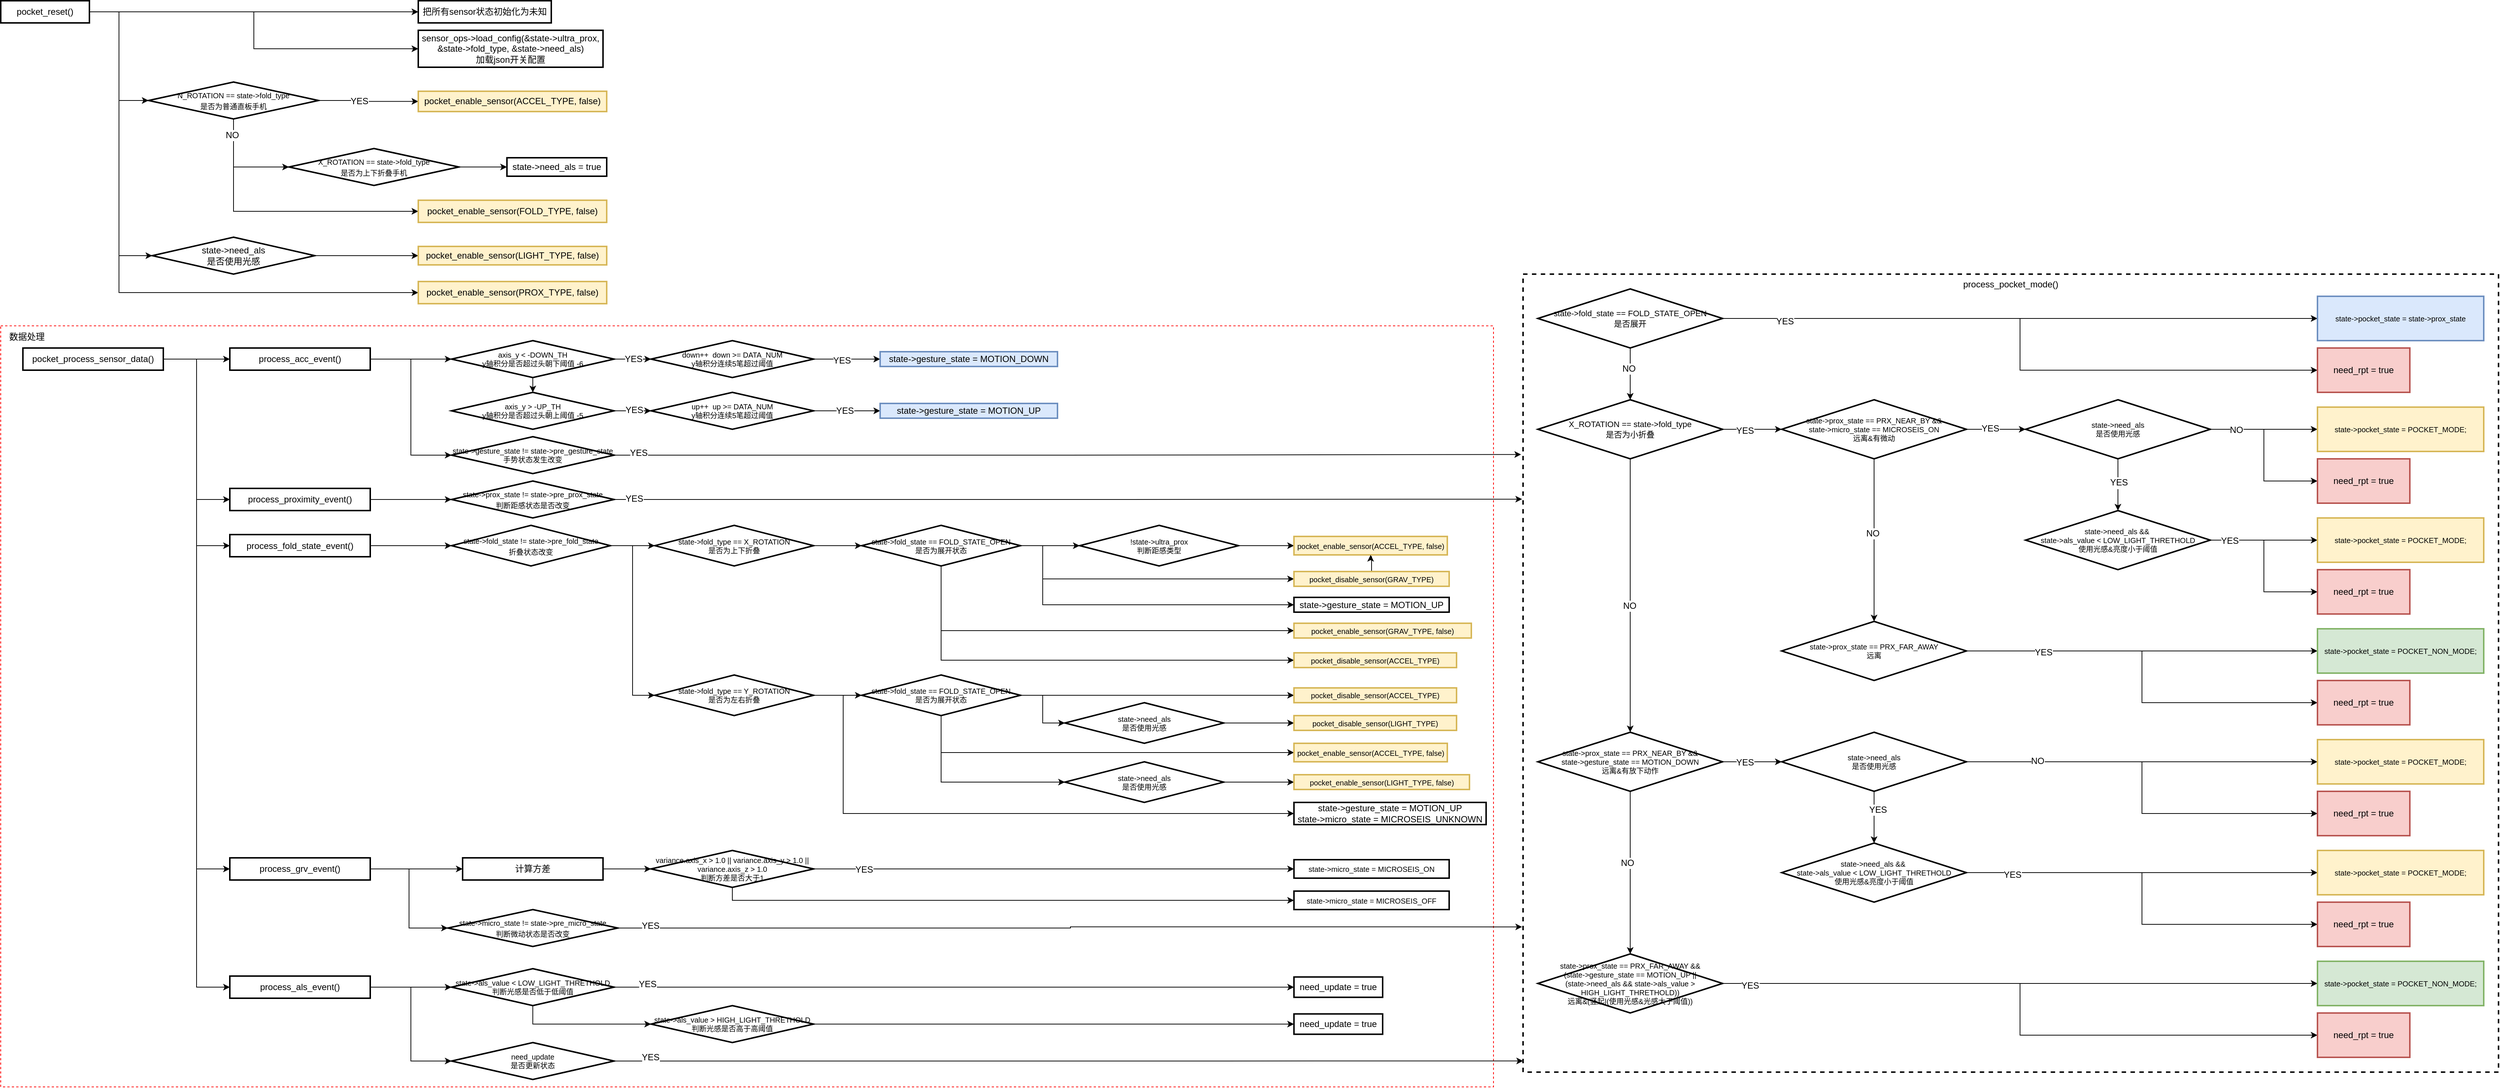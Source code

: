<mxfile version="24.6.5" type="github">
  <diagram name="第 1 页" id="mvP9hgw5OhRqE8Y1hkNj">
    <mxGraphModel dx="5589" dy="1204" grid="1" gridSize="10" guides="1" tooltips="1" connect="1" arrows="1" fold="1" page="1" pageScale="1" pageWidth="3300" pageHeight="4681" math="0" shadow="0">
      <root>
        <mxCell id="0" />
        <mxCell id="1" parent="0" />
        <mxCell id="q0KccbDD00Mu1ACWChZq-32" value="" style="group" vertex="1" connectable="0" parent="1">
          <mxGeometry x="-940" y="380" width="1320" height="1080" as="geometry" />
        </mxCell>
        <mxCell id="q0KccbDD00Mu1ACWChZq-27" value="process_pocket_mode()" style="group;movable=1;resizable=1;rotatable=1;deletable=1;editable=1;locked=0;connectable=1;strokeColor=default;dashed=1;strokeWidth=2;container=0;" vertex="1" connectable="0" parent="q0KccbDD00Mu1ACWChZq-32">
          <mxGeometry width="1320" height="1080" as="geometry" />
        </mxCell>
        <mxCell id="DPH8ut8o0tE_e3mcPr0a-14" value="" style="edgeStyle=orthogonalEdgeStyle;rounded=0;orthogonalLoop=1;jettySize=auto;html=1;" parent="q0KccbDD00Mu1ACWChZq-32" source="DPH8ut8o0tE_e3mcPr0a-10" target="DPH8ut8o0tE_e3mcPr0a-13" edge="1">
          <mxGeometry relative="1" as="geometry" />
        </mxCell>
        <mxCell id="DPH8ut8o0tE_e3mcPr0a-29" value="NO" style="edgeLabel;html=1;align=center;verticalAlign=middle;resizable=0;points=[];strokeColor=default;strokeWidth=2;fontFamily=Helvetica;fontSize=12;fontColor=default;fillColor=default;container=0;" parent="DPH8ut8o0tE_e3mcPr0a-14" vertex="1" connectable="0">
          <mxGeometry x="-0.197" y="-2" relative="1" as="geometry">
            <mxPoint as="offset" />
          </mxGeometry>
        </mxCell>
        <mxCell id="DPH8ut8o0tE_e3mcPr0a-38" style="edgeStyle=orthogonalEdgeStyle;rounded=0;orthogonalLoop=1;jettySize=auto;html=1;fontFamily=Helvetica;fontSize=12;fontColor=default;" parent="q0KccbDD00Mu1ACWChZq-32" source="DPH8ut8o0tE_e3mcPr0a-10" target="DPH8ut8o0tE_e3mcPr0a-36" edge="1">
          <mxGeometry relative="1" as="geometry" />
        </mxCell>
        <mxCell id="DPH8ut8o0tE_e3mcPr0a-39" style="edgeStyle=orthogonalEdgeStyle;rounded=0;orthogonalLoop=1;jettySize=auto;html=1;entryX=0;entryY=0.5;entryDx=0;entryDy=0;fontFamily=Helvetica;fontSize=12;fontColor=default;" parent="q0KccbDD00Mu1ACWChZq-32" source="DPH8ut8o0tE_e3mcPr0a-10" target="DPH8ut8o0tE_e3mcPr0a-37" edge="1">
          <mxGeometry relative="1" as="geometry" />
        </mxCell>
        <mxCell id="q0KccbDD00Mu1ACWChZq-15" value="YES" style="edgeLabel;html=1;align=center;verticalAlign=middle;resizable=0;points=[];strokeColor=default;strokeWidth=2;fontFamily=Helvetica;fontSize=12;fontColor=default;fillColor=default;container=0;" vertex="1" connectable="0" parent="DPH8ut8o0tE_e3mcPr0a-39">
          <mxGeometry x="-0.809" y="-5" relative="1" as="geometry">
            <mxPoint y="-1" as="offset" />
          </mxGeometry>
        </mxCell>
        <mxCell id="DPH8ut8o0tE_e3mcPr0a-10" value="state-&amp;gt;fold_state == FOLD_STATE_OPEN&lt;div style=&quot;font-size: 11px;&quot;&gt;是否展开&lt;/div&gt;" style="strokeWidth=2;html=1;shape=mxgraph.flowchart.decision;whiteSpace=wrap;fontSize=11;container=0;" parent="q0KccbDD00Mu1ACWChZq-32" vertex="1">
          <mxGeometry x="20" y="20" width="250" height="80" as="geometry" />
        </mxCell>
        <mxCell id="DPH8ut8o0tE_e3mcPr0a-16" value="" style="edgeStyle=orthogonalEdgeStyle;rounded=0;orthogonalLoop=1;jettySize=auto;html=1;" parent="q0KccbDD00Mu1ACWChZq-32" source="DPH8ut8o0tE_e3mcPr0a-13" target="DPH8ut8o0tE_e3mcPr0a-15" edge="1">
          <mxGeometry relative="1" as="geometry" />
        </mxCell>
        <mxCell id="q0KccbDD00Mu1ACWChZq-16" value="YES" style="edgeLabel;html=1;align=center;verticalAlign=middle;resizable=0;points=[];strokeColor=default;strokeWidth=2;fontFamily=Helvetica;fontSize=12;fontColor=default;fillColor=default;container=0;" vertex="1" connectable="0" parent="DPH8ut8o0tE_e3mcPr0a-16">
          <mxGeometry x="-0.256" y="-2" relative="1" as="geometry">
            <mxPoint as="offset" />
          </mxGeometry>
        </mxCell>
        <mxCell id="DPH8ut8o0tE_e3mcPr0a-18" value="" style="edgeStyle=orthogonalEdgeStyle;rounded=0;orthogonalLoop=1;jettySize=auto;html=1;fontFamily=Helvetica;fontSize=12;fontColor=default;" parent="q0KccbDD00Mu1ACWChZq-32" source="DPH8ut8o0tE_e3mcPr0a-13" target="DPH8ut8o0tE_e3mcPr0a-17" edge="1">
          <mxGeometry relative="1" as="geometry" />
        </mxCell>
        <mxCell id="DPH8ut8o0tE_e3mcPr0a-30" value="NO" style="edgeLabel;html=1;align=center;verticalAlign=middle;resizable=0;points=[];strokeColor=default;strokeWidth=2;fontFamily=Helvetica;fontSize=12;fontColor=default;fillColor=default;container=0;" parent="DPH8ut8o0tE_e3mcPr0a-18" vertex="1" connectable="0">
          <mxGeometry x="0.075" y="-1" relative="1" as="geometry">
            <mxPoint as="offset" />
          </mxGeometry>
        </mxCell>
        <mxCell id="DPH8ut8o0tE_e3mcPr0a-13" value="X_ROTATION == state-&amp;gt;fold_type&lt;div style=&quot;font-size: 11px;&quot;&gt;是否为小折叠&lt;/div&gt;" style="strokeWidth=2;html=1;shape=mxgraph.flowchart.decision;whiteSpace=wrap;fontSize=11;container=0;" parent="q0KccbDD00Mu1ACWChZq-32" vertex="1">
          <mxGeometry x="20" y="170" width="250" height="80" as="geometry" />
        </mxCell>
        <mxCell id="DPH8ut8o0tE_e3mcPr0a-20" value="" style="edgeStyle=orthogonalEdgeStyle;rounded=0;orthogonalLoop=1;jettySize=auto;html=1;fontFamily=Helvetica;fontSize=12;fontColor=default;" parent="q0KccbDD00Mu1ACWChZq-32" source="DPH8ut8o0tE_e3mcPr0a-15" target="DPH8ut8o0tE_e3mcPr0a-19" edge="1">
          <mxGeometry relative="1" as="geometry" />
        </mxCell>
        <mxCell id="q0KccbDD00Mu1ACWChZq-17" value="YES" style="edgeLabel;html=1;align=center;verticalAlign=middle;resizable=0;points=[];strokeColor=default;strokeWidth=2;fontFamily=Helvetica;fontSize=12;fontColor=default;fillColor=default;container=0;" vertex="1" connectable="0" parent="DPH8ut8o0tE_e3mcPr0a-20">
          <mxGeometry x="-0.194" y="1" relative="1" as="geometry">
            <mxPoint as="offset" />
          </mxGeometry>
        </mxCell>
        <mxCell id="DPH8ut8o0tE_e3mcPr0a-41" value="" style="edgeStyle=orthogonalEdgeStyle;rounded=0;orthogonalLoop=1;jettySize=auto;html=1;fontFamily=Helvetica;fontSize=12;fontColor=default;" parent="q0KccbDD00Mu1ACWChZq-32" source="DPH8ut8o0tE_e3mcPr0a-15" target="DPH8ut8o0tE_e3mcPr0a-40" edge="1">
          <mxGeometry relative="1" as="geometry" />
        </mxCell>
        <mxCell id="DPH8ut8o0tE_e3mcPr0a-42" value="NO" style="edgeLabel;html=1;align=center;verticalAlign=middle;resizable=0;points=[];strokeColor=default;strokeWidth=2;fontFamily=Helvetica;fontSize=12;fontColor=default;fillColor=default;container=0;" parent="DPH8ut8o0tE_e3mcPr0a-41" vertex="1" connectable="0">
          <mxGeometry x="-0.083" y="-2" relative="1" as="geometry">
            <mxPoint as="offset" />
          </mxGeometry>
        </mxCell>
        <mxCell id="DPH8ut8o0tE_e3mcPr0a-15" value="&lt;div style=&quot;font-size: 10px;&quot;&gt;&lt;font style=&quot;font-size: 10px;&quot;&gt;state-&amp;gt;prox_state == PRX_NEAR_BY &amp;amp;&amp;amp;&lt;/font&gt;&lt;/div&gt;&lt;div style=&quot;font-size: 10px;&quot;&gt;&lt;font style=&quot;font-size: 10px;&quot;&gt;state-&amp;gt;micro_state == MICROSEIS_ON&lt;/font&gt;&lt;/div&gt;&lt;div style=&quot;font-size: 10px;&quot;&gt;&lt;font style=&quot;font-size: 10px;&quot;&gt;远离&amp;amp;有微动&lt;/font&gt;&lt;/div&gt;" style="strokeWidth=2;html=1;shape=mxgraph.flowchart.decision;whiteSpace=wrap;fontSize=10;container=0;" parent="q0KccbDD00Mu1ACWChZq-32" vertex="1">
          <mxGeometry x="350" y="170" width="250" height="80" as="geometry" />
        </mxCell>
        <mxCell id="q0KccbDD00Mu1ACWChZq-7" style="edgeStyle=orthogonalEdgeStyle;rounded=0;orthogonalLoop=1;jettySize=auto;html=1;fontFamily=Helvetica;fontSize=12;fontColor=default;" edge="1" parent="q0KccbDD00Mu1ACWChZq-32" source="DPH8ut8o0tE_e3mcPr0a-17" target="q0KccbDD00Mu1ACWChZq-1">
          <mxGeometry relative="1" as="geometry" />
        </mxCell>
        <mxCell id="q0KccbDD00Mu1ACWChZq-11" value="NO" style="edgeLabel;html=1;align=center;verticalAlign=middle;resizable=0;points=[];strokeColor=default;strokeWidth=2;fontFamily=Helvetica;fontSize=12;fontColor=default;fillColor=default;container=0;" vertex="1" connectable="0" parent="q0KccbDD00Mu1ACWChZq-7">
          <mxGeometry x="-0.107" y="-4" relative="1" as="geometry">
            <mxPoint y="-1" as="offset" />
          </mxGeometry>
        </mxCell>
        <mxCell id="DPH8ut8o0tE_e3mcPr0a-17" value="&lt;div style=&quot;font-size: 10px;&quot;&gt;state-&amp;gt;prox_state == PRX_NEAR_BY &amp;amp;&amp;amp;&lt;/div&gt;&lt;div style=&quot;font-size: 10px;&quot;&gt;state-&amp;gt;gesture_state == MOTION_DOWN&lt;/div&gt;&lt;div style=&quot;font-size: 10px;&quot;&gt;远离&amp;amp;有放下动作&lt;/div&gt;" style="strokeWidth=2;html=1;shape=mxgraph.flowchart.decision;whiteSpace=wrap;fontSize=11;container=0;" parent="q0KccbDD00Mu1ACWChZq-32" vertex="1">
          <mxGeometry x="20" y="620" width="250" height="80" as="geometry" />
        </mxCell>
        <mxCell id="DPH8ut8o0tE_e3mcPr0a-22" value="" style="edgeStyle=orthogonalEdgeStyle;rounded=0;orthogonalLoop=1;jettySize=auto;html=1;fontFamily=Helvetica;fontSize=12;fontColor=default;" parent="q0KccbDD00Mu1ACWChZq-32" source="DPH8ut8o0tE_e3mcPr0a-19" target="DPH8ut8o0tE_e3mcPr0a-21" edge="1">
          <mxGeometry relative="1" as="geometry" />
        </mxCell>
        <mxCell id="DPH8ut8o0tE_e3mcPr0a-25" style="edgeStyle=orthogonalEdgeStyle;rounded=0;orthogonalLoop=1;jettySize=auto;html=1;entryX=0;entryY=0.5;entryDx=0;entryDy=0;fontFamily=Helvetica;fontSize=12;fontColor=default;" parent="q0KccbDD00Mu1ACWChZq-32" source="DPH8ut8o0tE_e3mcPr0a-19" target="DPH8ut8o0tE_e3mcPr0a-24" edge="1">
          <mxGeometry relative="1" as="geometry" />
        </mxCell>
        <mxCell id="q0KccbDD00Mu1ACWChZq-18" value="NO" style="edgeLabel;html=1;align=center;verticalAlign=middle;resizable=0;points=[];strokeColor=default;strokeWidth=2;fontFamily=Helvetica;fontSize=12;fontColor=default;fillColor=default;container=0;" vertex="1" connectable="0" parent="DPH8ut8o0tE_e3mcPr0a-25">
          <mxGeometry x="-0.677" y="-1" relative="1" as="geometry">
            <mxPoint as="offset" />
          </mxGeometry>
        </mxCell>
        <mxCell id="DPH8ut8o0tE_e3mcPr0a-27" value="" style="edgeStyle=orthogonalEdgeStyle;rounded=0;orthogonalLoop=1;jettySize=auto;html=1;fontFamily=Helvetica;fontSize=12;fontColor=default;" parent="q0KccbDD00Mu1ACWChZq-32" source="DPH8ut8o0tE_e3mcPr0a-19" target="DPH8ut8o0tE_e3mcPr0a-26" edge="1">
          <mxGeometry relative="1" as="geometry" />
        </mxCell>
        <mxCell id="DPH8ut8o0tE_e3mcPr0a-28" value="NO" style="edgeLabel;html=1;align=center;verticalAlign=middle;resizable=0;points=[];strokeColor=default;strokeWidth=2;fontFamily=Helvetica;fontSize=12;fontColor=default;fillColor=default;container=0;" parent="DPH8ut8o0tE_e3mcPr0a-27" vertex="1" connectable="0">
          <mxGeometry x="-0.057" y="-1" relative="1" as="geometry">
            <mxPoint as="offset" />
          </mxGeometry>
        </mxCell>
        <mxCell id="DPH8ut8o0tE_e3mcPr0a-51" value="YES" style="edgeLabel;html=1;align=center;verticalAlign=middle;resizable=0;points=[];strokeColor=default;strokeWidth=2;fontFamily=Helvetica;fontSize=12;fontColor=default;fillColor=default;container=0;" parent="DPH8ut8o0tE_e3mcPr0a-27" vertex="1" connectable="0">
          <mxGeometry x="-0.083" y="1" relative="1" as="geometry">
            <mxPoint as="offset" />
          </mxGeometry>
        </mxCell>
        <mxCell id="DPH8ut8o0tE_e3mcPr0a-19" value="&lt;div style=&quot;&quot;&gt;state-&amp;gt;need_als&lt;br&gt;&lt;/div&gt;&lt;div style=&quot;&quot;&gt;是否使用光感&lt;/div&gt;" style="strokeWidth=2;html=1;shape=mxgraph.flowchart.decision;whiteSpace=wrap;fontSize=10;container=0;" parent="q0KccbDD00Mu1ACWChZq-32" vertex="1">
          <mxGeometry x="680" y="170" width="250" height="80" as="geometry" />
        </mxCell>
        <mxCell id="DPH8ut8o0tE_e3mcPr0a-21" value="state-&amp;gt;pocket_state = POCKET_MODE;" style="whiteSpace=wrap;html=1;fontSize=10;strokeWidth=2;fillColor=#fff2cc;strokeColor=#d6b656;container=0;" parent="q0KccbDD00Mu1ACWChZq-32" vertex="1">
          <mxGeometry x="1075" y="180" width="225" height="60" as="geometry" />
        </mxCell>
        <mxCell id="DPH8ut8o0tE_e3mcPr0a-24" value="need_rpt = true" style="whiteSpace=wrap;html=1;strokeColor=#b85450;strokeWidth=2;align=center;verticalAlign=middle;fontFamily=Helvetica;fontSize=12;fillColor=#f8cecc;container=0;" parent="q0KccbDD00Mu1ACWChZq-32" vertex="1">
          <mxGeometry x="1075" y="250" width="125" height="60" as="geometry" />
        </mxCell>
        <mxCell id="DPH8ut8o0tE_e3mcPr0a-32" value="" style="edgeStyle=orthogonalEdgeStyle;rounded=0;orthogonalLoop=1;jettySize=auto;html=1;fontFamily=Helvetica;fontSize=12;fontColor=default;entryX=0;entryY=0.5;entryDx=0;entryDy=0;" parent="q0KccbDD00Mu1ACWChZq-32" source="DPH8ut8o0tE_e3mcPr0a-26" target="DPH8ut8o0tE_e3mcPr0a-33" edge="1">
          <mxGeometry relative="1" as="geometry">
            <mxPoint x="1075.0" y="360" as="targetPoint" />
          </mxGeometry>
        </mxCell>
        <mxCell id="DPH8ut8o0tE_e3mcPr0a-35" style="edgeStyle=orthogonalEdgeStyle;rounded=0;orthogonalLoop=1;jettySize=auto;html=1;entryX=0;entryY=0.5;entryDx=0;entryDy=0;fontFamily=Helvetica;fontSize=12;fontColor=default;" parent="q0KccbDD00Mu1ACWChZq-32" source="DPH8ut8o0tE_e3mcPr0a-26" target="DPH8ut8o0tE_e3mcPr0a-34" edge="1">
          <mxGeometry relative="1" as="geometry" />
        </mxCell>
        <mxCell id="q0KccbDD00Mu1ACWChZq-14" value="YES" style="edgeLabel;html=1;align=center;verticalAlign=middle;resizable=0;points=[];strokeColor=default;strokeWidth=2;fontFamily=Helvetica;fontSize=12;fontColor=default;fillColor=default;container=0;" vertex="1" connectable="0" parent="DPH8ut8o0tE_e3mcPr0a-35">
          <mxGeometry x="-0.758" y="-1" relative="1" as="geometry">
            <mxPoint as="offset" />
          </mxGeometry>
        </mxCell>
        <mxCell id="DPH8ut8o0tE_e3mcPr0a-26" value="&lt;div style=&quot;&quot;&gt;state-&amp;gt;need_als &amp;amp;&amp;amp;&amp;nbsp;&lt;/div&gt;&lt;div style=&quot;&quot;&gt;state-&amp;gt;als_value &amp;lt; LOW_LIGHT_THRETHOLD&lt;br&gt;&lt;/div&gt;&lt;div style=&quot;&quot;&gt;使用光感&amp;amp;亮度小于阈值&lt;/div&gt;" style="strokeWidth=2;html=1;shape=mxgraph.flowchart.decision;whiteSpace=wrap;fontSize=10;container=0;" parent="q0KccbDD00Mu1ACWChZq-32" vertex="1">
          <mxGeometry x="680" y="320" width="250" height="80" as="geometry" />
        </mxCell>
        <mxCell id="DPH8ut8o0tE_e3mcPr0a-33" value="state-&amp;gt;pocket_state = POCKET_MODE;" style="whiteSpace=wrap;html=1;fontSize=10;strokeWidth=2;fillColor=#fff2cc;strokeColor=#d6b656;container=0;" parent="q0KccbDD00Mu1ACWChZq-32" vertex="1">
          <mxGeometry x="1075" y="330" width="225" height="60" as="geometry" />
        </mxCell>
        <mxCell id="DPH8ut8o0tE_e3mcPr0a-34" value="need_rpt = true" style="whiteSpace=wrap;html=1;strokeColor=#b85450;strokeWidth=2;align=center;verticalAlign=middle;fontFamily=Helvetica;fontSize=12;fillColor=#f8cecc;container=0;" parent="q0KccbDD00Mu1ACWChZq-32" vertex="1">
          <mxGeometry x="1075" y="400" width="125" height="60" as="geometry" />
        </mxCell>
        <mxCell id="DPH8ut8o0tE_e3mcPr0a-36" value="state-&amp;gt;pocket_state = state-&amp;gt;prox_state" style="whiteSpace=wrap;html=1;fontSize=10;strokeWidth=2;fillColor=#dae8fc;strokeColor=#6c8ebf;container=0;" parent="q0KccbDD00Mu1ACWChZq-32" vertex="1">
          <mxGeometry x="1075" y="30" width="225" height="60" as="geometry" />
        </mxCell>
        <mxCell id="DPH8ut8o0tE_e3mcPr0a-37" value="need_rpt = true" style="whiteSpace=wrap;html=1;strokeColor=#b85450;strokeWidth=2;align=center;verticalAlign=middle;fontFamily=Helvetica;fontSize=12;fillColor=#f8cecc;labelBorderColor=none;labelBackgroundColor=none;container=0;" parent="q0KccbDD00Mu1ACWChZq-32" vertex="1">
          <mxGeometry x="1075" y="100" width="125" height="60" as="geometry" />
        </mxCell>
        <mxCell id="DPH8ut8o0tE_e3mcPr0a-45" style="edgeStyle=orthogonalEdgeStyle;rounded=0;orthogonalLoop=1;jettySize=auto;html=1;entryX=0;entryY=0.5;entryDx=0;entryDy=0;fontFamily=Helvetica;fontSize=12;fontColor=default;" parent="q0KccbDD00Mu1ACWChZq-32" source="DPH8ut8o0tE_e3mcPr0a-40" target="DPH8ut8o0tE_e3mcPr0a-43" edge="1">
          <mxGeometry relative="1" as="geometry" />
        </mxCell>
        <mxCell id="DPH8ut8o0tE_e3mcPr0a-46" style="edgeStyle=orthogonalEdgeStyle;rounded=0;orthogonalLoop=1;jettySize=auto;html=1;entryX=0;entryY=0.5;entryDx=0;entryDy=0;fontFamily=Helvetica;fontSize=12;fontColor=default;" parent="q0KccbDD00Mu1ACWChZq-32" source="DPH8ut8o0tE_e3mcPr0a-40" target="DPH8ut8o0tE_e3mcPr0a-44" edge="1">
          <mxGeometry relative="1" as="geometry" />
        </mxCell>
        <mxCell id="q0KccbDD00Mu1ACWChZq-13" value="YES" style="edgeLabel;html=1;align=center;verticalAlign=middle;resizable=0;points=[];strokeColor=default;strokeWidth=2;fontFamily=Helvetica;fontSize=12;fontColor=default;fillColor=default;container=0;" vertex="1" connectable="0" parent="DPH8ut8o0tE_e3mcPr0a-46">
          <mxGeometry x="-0.62" y="-2" relative="1" as="geometry">
            <mxPoint as="offset" />
          </mxGeometry>
        </mxCell>
        <mxCell id="DPH8ut8o0tE_e3mcPr0a-40" value="&lt;div style=&quot;&quot;&gt;state-&amp;gt;prox_state == PRX_FAR_AWAY&lt;br&gt;&lt;/div&gt;&lt;div style=&quot;font-size: 10px;&quot;&gt;&lt;font style=&quot;font-size: 10px;&quot;&gt;远离&lt;/font&gt;&lt;/div&gt;" style="strokeWidth=2;html=1;shape=mxgraph.flowchart.decision;whiteSpace=wrap;fontSize=10;container=0;" parent="q0KccbDD00Mu1ACWChZq-32" vertex="1">
          <mxGeometry x="350" y="470" width="250" height="80" as="geometry" />
        </mxCell>
        <mxCell id="DPH8ut8o0tE_e3mcPr0a-43" value="state-&amp;gt;pocket_state = POCKET_NON_MODE;" style="whiteSpace=wrap;html=1;fontSize=10;strokeWidth=2;fillColor=#d5e8d4;strokeColor=#82b366;container=0;" parent="q0KccbDD00Mu1ACWChZq-32" vertex="1">
          <mxGeometry x="1075" y="480" width="225" height="60" as="geometry" />
        </mxCell>
        <mxCell id="DPH8ut8o0tE_e3mcPr0a-44" value="need_rpt = true" style="whiteSpace=wrap;html=1;strokeColor=#b85450;strokeWidth=2;align=center;verticalAlign=middle;fontFamily=Helvetica;fontSize=12;fillColor=#f8cecc;container=0;" parent="q0KccbDD00Mu1ACWChZq-32" vertex="1">
          <mxGeometry x="1075" y="550" width="125" height="60" as="geometry" />
        </mxCell>
        <mxCell id="DPH8ut8o0tE_e3mcPr0a-53" style="edgeStyle=orthogonalEdgeStyle;rounded=0;orthogonalLoop=1;jettySize=auto;html=1;fontFamily=Helvetica;fontSize=12;fontColor=default;" parent="q0KccbDD00Mu1ACWChZq-32" source="DPH8ut8o0tE_e3mcPr0a-49" target="DPH8ut8o0tE_e3mcPr0a-52" edge="1">
          <mxGeometry relative="1" as="geometry" />
        </mxCell>
        <mxCell id="DPH8ut8o0tE_e3mcPr0a-54" value="YES" style="edgeLabel;html=1;align=center;verticalAlign=middle;resizable=0;points=[];strokeColor=default;strokeWidth=2;fontFamily=Helvetica;fontSize=12;fontColor=default;fillColor=default;container=0;" parent="DPH8ut8o0tE_e3mcPr0a-53" vertex="1" connectable="0">
          <mxGeometry x="-0.283" y="5" relative="1" as="geometry">
            <mxPoint as="offset" />
          </mxGeometry>
        </mxCell>
        <mxCell id="DPH8ut8o0tE_e3mcPr0a-58" style="edgeStyle=orthogonalEdgeStyle;rounded=0;orthogonalLoop=1;jettySize=auto;html=1;entryX=0;entryY=0.5;entryDx=0;entryDy=0;fontFamily=Helvetica;fontSize=12;fontColor=default;" parent="q0KccbDD00Mu1ACWChZq-32" source="DPH8ut8o0tE_e3mcPr0a-49" target="DPH8ut8o0tE_e3mcPr0a-57" edge="1">
          <mxGeometry relative="1" as="geometry" />
        </mxCell>
        <mxCell id="DPH8ut8o0tE_e3mcPr0a-60" style="edgeStyle=orthogonalEdgeStyle;rounded=0;orthogonalLoop=1;jettySize=auto;html=1;entryX=0;entryY=0.5;entryDx=0;entryDy=0;fontFamily=Helvetica;fontSize=12;fontColor=default;" parent="q0KccbDD00Mu1ACWChZq-32" source="DPH8ut8o0tE_e3mcPr0a-49" target="DPH8ut8o0tE_e3mcPr0a-59" edge="1">
          <mxGeometry relative="1" as="geometry" />
        </mxCell>
        <mxCell id="q0KccbDD00Mu1ACWChZq-19" value="NO" style="edgeLabel;html=1;align=center;verticalAlign=middle;resizable=0;points=[];strokeColor=default;strokeWidth=2;fontFamily=Helvetica;fontSize=12;fontColor=default;fillColor=default;container=0;" vertex="1" connectable="0" parent="DPH8ut8o0tE_e3mcPr0a-60">
          <mxGeometry x="-0.648" relative="1" as="geometry">
            <mxPoint y="-1" as="offset" />
          </mxGeometry>
        </mxCell>
        <mxCell id="DPH8ut8o0tE_e3mcPr0a-49" value="&lt;div style=&quot;&quot;&gt;&lt;div style=&quot;&quot;&gt;state-&amp;gt;need_als&lt;br&gt;&lt;/div&gt;&lt;div style=&quot;&quot;&gt;是否使用光感&lt;/div&gt;&lt;/div&gt;" style="strokeWidth=2;html=1;shape=mxgraph.flowchart.decision;whiteSpace=wrap;fontSize=10;container=0;" parent="q0KccbDD00Mu1ACWChZq-32" vertex="1">
          <mxGeometry x="350" y="620" width="250" height="80" as="geometry" />
        </mxCell>
        <mxCell id="DPH8ut8o0tE_e3mcPr0a-63" style="edgeStyle=orthogonalEdgeStyle;rounded=0;orthogonalLoop=1;jettySize=auto;html=1;entryX=0;entryY=0.5;entryDx=0;entryDy=0;fontFamily=Helvetica;fontSize=12;fontColor=default;" parent="q0KccbDD00Mu1ACWChZq-32" source="DPH8ut8o0tE_e3mcPr0a-52" target="DPH8ut8o0tE_e3mcPr0a-61" edge="1">
          <mxGeometry relative="1" as="geometry" />
        </mxCell>
        <mxCell id="DPH8ut8o0tE_e3mcPr0a-64" style="edgeStyle=orthogonalEdgeStyle;rounded=0;orthogonalLoop=1;jettySize=auto;html=1;entryX=0;entryY=0.5;entryDx=0;entryDy=0;fontFamily=Helvetica;fontSize=12;fontColor=default;" parent="q0KccbDD00Mu1ACWChZq-32" source="DPH8ut8o0tE_e3mcPr0a-52" target="DPH8ut8o0tE_e3mcPr0a-62" edge="1">
          <mxGeometry relative="1" as="geometry" />
        </mxCell>
        <mxCell id="q0KccbDD00Mu1ACWChZq-12" value="YES" style="edgeLabel;html=1;align=center;verticalAlign=middle;resizable=0;points=[];strokeColor=default;strokeWidth=2;fontFamily=Helvetica;fontSize=12;fontColor=default;fillColor=default;container=0;" vertex="1" connectable="0" parent="DPH8ut8o0tE_e3mcPr0a-64">
          <mxGeometry x="-0.772" y="-3" relative="1" as="geometry">
            <mxPoint as="offset" />
          </mxGeometry>
        </mxCell>
        <mxCell id="DPH8ut8o0tE_e3mcPr0a-52" value="&lt;div style=&quot;&quot;&gt;state-&amp;gt;need_als &amp;amp;&amp;amp;&amp;nbsp;&lt;/div&gt;&lt;div style=&quot;&quot;&gt;state-&amp;gt;als_value &amp;lt; LOW_LIGHT_THRETHOLD&lt;br&gt;&lt;/div&gt;&lt;div style=&quot;&quot;&gt;使用光感&amp;amp;亮度小于阈值&lt;/div&gt;" style="strokeWidth=2;html=1;shape=mxgraph.flowchart.decision;whiteSpace=wrap;fontSize=10;container=0;" parent="q0KccbDD00Mu1ACWChZq-32" vertex="1">
          <mxGeometry x="350" y="770" width="250" height="80" as="geometry" />
        </mxCell>
        <mxCell id="DPH8ut8o0tE_e3mcPr0a-57" value="state-&amp;gt;pocket_state = POCKET_MODE;" style="whiteSpace=wrap;html=1;fontSize=10;strokeWidth=2;fillColor=#fff2cc;strokeColor=#d6b656;container=0;" parent="q0KccbDD00Mu1ACWChZq-32" vertex="1">
          <mxGeometry x="1075" y="630" width="225" height="60" as="geometry" />
        </mxCell>
        <mxCell id="DPH8ut8o0tE_e3mcPr0a-59" value="need_rpt = true" style="whiteSpace=wrap;html=1;strokeColor=#b85450;strokeWidth=2;align=center;verticalAlign=middle;fontFamily=Helvetica;fontSize=12;fillColor=#f8cecc;container=0;" parent="q0KccbDD00Mu1ACWChZq-32" vertex="1">
          <mxGeometry x="1075" y="700" width="125" height="60" as="geometry" />
        </mxCell>
        <mxCell id="DPH8ut8o0tE_e3mcPr0a-61" value="state-&amp;gt;pocket_state = POCKET_MODE;" style="whiteSpace=wrap;html=1;fontSize=10;strokeWidth=2;fillColor=#fff2cc;strokeColor=#d6b656;container=0;" parent="q0KccbDD00Mu1ACWChZq-32" vertex="1">
          <mxGeometry x="1075" y="780" width="225" height="60" as="geometry" />
        </mxCell>
        <mxCell id="DPH8ut8o0tE_e3mcPr0a-62" value="need_rpt = true" style="whiteSpace=wrap;html=1;strokeColor=#b85450;strokeWidth=2;align=center;verticalAlign=middle;fontFamily=Helvetica;fontSize=12;fillColor=#f8cecc;container=0;" parent="q0KccbDD00Mu1ACWChZq-32" vertex="1">
          <mxGeometry x="1075" y="850" width="125" height="60" as="geometry" />
        </mxCell>
        <mxCell id="q0KccbDD00Mu1ACWChZq-5" style="edgeStyle=orthogonalEdgeStyle;rounded=0;orthogonalLoop=1;jettySize=auto;html=1;entryX=0;entryY=0.5;entryDx=0;entryDy=0;fontFamily=Helvetica;fontSize=12;fontColor=default;" edge="1" parent="q0KccbDD00Mu1ACWChZq-32" source="q0KccbDD00Mu1ACWChZq-1" target="q0KccbDD00Mu1ACWChZq-3">
          <mxGeometry relative="1" as="geometry" />
        </mxCell>
        <mxCell id="q0KccbDD00Mu1ACWChZq-6" style="edgeStyle=orthogonalEdgeStyle;rounded=0;orthogonalLoop=1;jettySize=auto;html=1;entryX=0;entryY=0.5;entryDx=0;entryDy=0;fontFamily=Helvetica;fontSize=12;fontColor=default;" edge="1" parent="q0KccbDD00Mu1ACWChZq-32" source="q0KccbDD00Mu1ACWChZq-1" target="q0KccbDD00Mu1ACWChZq-4">
          <mxGeometry relative="1" as="geometry" />
        </mxCell>
        <mxCell id="q0KccbDD00Mu1ACWChZq-21" value="YES" style="edgeLabel;html=1;align=center;verticalAlign=middle;resizable=0;points=[];strokeColor=default;strokeWidth=2;fontFamily=Helvetica;fontSize=12;fontColor=default;fillColor=default;container=0;" vertex="1" connectable="0" parent="q0KccbDD00Mu1ACWChZq-6">
          <mxGeometry x="-0.915" y="-3" relative="1" as="geometry">
            <mxPoint as="offset" />
          </mxGeometry>
        </mxCell>
        <mxCell id="q0KccbDD00Mu1ACWChZq-1" value="&lt;div style=&quot;font-size: 10px;&quot;&gt;&lt;div style=&quot;font-size: 10px;&quot;&gt;&lt;div&gt;state-&amp;gt;prox_state == PRX_FAR_AWAY &amp;amp;&amp;amp;&lt;/div&gt;&lt;div&gt;(state-&amp;gt;gesture_state == MOTION_UP ||&lt;/div&gt;&lt;div&gt;(state-&amp;gt;need_als &amp;amp;&amp;amp; state-&amp;gt;als_value &amp;gt; HIGH_LIGHT_THRETHOLD))&lt;/div&gt;&lt;div&gt;远离&amp;amp;(竖起|(使用光感&amp;amp;光感大于阈值&lt;span style=&quot;background-color: initial;&quot;&gt;))&lt;/span&gt;&lt;/div&gt;&lt;/div&gt;&lt;/div&gt;" style="strokeWidth=2;html=1;shape=mxgraph.flowchart.decision;whiteSpace=wrap;fontSize=10;container=0;" vertex="1" parent="q0KccbDD00Mu1ACWChZq-32">
          <mxGeometry x="20" y="920" width="250" height="80" as="geometry" />
        </mxCell>
        <mxCell id="q0KccbDD00Mu1ACWChZq-3" value="state-&amp;gt;pocket_state = POCKET_NON_MODE;" style="whiteSpace=wrap;html=1;fontSize=10;strokeWidth=2;fillColor=#d5e8d4;strokeColor=#82b366;container=0;" vertex="1" parent="q0KccbDD00Mu1ACWChZq-32">
          <mxGeometry x="1075" y="930" width="225" height="60" as="geometry" />
        </mxCell>
        <mxCell id="q0KccbDD00Mu1ACWChZq-4" value="need_rpt = true" style="whiteSpace=wrap;html=1;strokeColor=#b85450;strokeWidth=2;align=center;verticalAlign=middle;fontFamily=Helvetica;fontSize=12;fillColor=#f8cecc;container=0;" vertex="1" parent="q0KccbDD00Mu1ACWChZq-32">
          <mxGeometry x="1075" y="1000" width="125" height="60" as="geometry" />
        </mxCell>
        <mxCell id="q0KccbDD00Mu1ACWChZq-9" style="edgeStyle=orthogonalEdgeStyle;rounded=0;orthogonalLoop=1;jettySize=auto;html=1;entryX=0;entryY=0.5;entryDx=0;entryDy=0;entryPerimeter=0;fontFamily=Helvetica;fontSize=12;fontColor=default;" edge="1" parent="q0KccbDD00Mu1ACWChZq-32" source="DPH8ut8o0tE_e3mcPr0a-17" target="DPH8ut8o0tE_e3mcPr0a-49">
          <mxGeometry relative="1" as="geometry" />
        </mxCell>
        <mxCell id="q0KccbDD00Mu1ACWChZq-26" value="YES" style="edgeLabel;html=1;align=center;verticalAlign=middle;resizable=0;points=[];strokeColor=default;strokeWidth=2;fontFamily=Helvetica;fontSize=12;fontColor=default;fillColor=default;container=0;" vertex="1" connectable="0" parent="q0KccbDD00Mu1ACWChZq-9">
          <mxGeometry x="-0.231" y="-1" relative="1" as="geometry">
            <mxPoint x="-1" as="offset" />
          </mxGeometry>
        </mxCell>
        <mxCell id="q0KccbDD00Mu1ACWChZq-210" value="" style="group" vertex="1" connectable="0" parent="1">
          <mxGeometry x="-3000" y="10" width="820" height="410" as="geometry" />
        </mxCell>
        <mxCell id="q0KccbDD00Mu1ACWChZq-47" value="" style="edgeStyle=orthogonalEdgeStyle;rounded=0;orthogonalLoop=1;jettySize=auto;html=1;fontFamily=Helvetica;fontSize=12;fontColor=default;" edge="1" parent="q0KccbDD00Mu1ACWChZq-210" source="q0KccbDD00Mu1ACWChZq-45" target="q0KccbDD00Mu1ACWChZq-46">
          <mxGeometry relative="1" as="geometry" />
        </mxCell>
        <mxCell id="q0KccbDD00Mu1ACWChZq-49" value="" style="edgeStyle=orthogonalEdgeStyle;rounded=0;orthogonalLoop=1;jettySize=auto;html=1;fontFamily=Helvetica;fontSize=12;fontColor=default;" edge="1" parent="q0KccbDD00Mu1ACWChZq-210" source="q0KccbDD00Mu1ACWChZq-45" target="q0KccbDD00Mu1ACWChZq-48">
          <mxGeometry relative="1" as="geometry">
            <Array as="points">
              <mxPoint x="160" y="15" />
              <mxPoint x="160" y="135" />
            </Array>
          </mxGeometry>
        </mxCell>
        <mxCell id="q0KccbDD00Mu1ACWChZq-51" style="edgeStyle=orthogonalEdgeStyle;rounded=0;orthogonalLoop=1;jettySize=auto;html=1;entryX=0;entryY=0.5;entryDx=0;entryDy=0;fontFamily=Helvetica;fontSize=12;fontColor=default;" edge="1" parent="q0KccbDD00Mu1ACWChZq-210" source="q0KccbDD00Mu1ACWChZq-45" target="q0KccbDD00Mu1ACWChZq-50">
          <mxGeometry relative="1" as="geometry" />
        </mxCell>
        <mxCell id="q0KccbDD00Mu1ACWChZq-65" style="edgeStyle=orthogonalEdgeStyle;rounded=0;orthogonalLoop=1;jettySize=auto;html=1;entryX=0;entryY=0.5;entryDx=0;entryDy=0;fontFamily=Helvetica;fontSize=12;fontColor=default;" edge="1" parent="q0KccbDD00Mu1ACWChZq-210" source="q0KccbDD00Mu1ACWChZq-45" target="q0KccbDD00Mu1ACWChZq-64">
          <mxGeometry relative="1" as="geometry">
            <Array as="points">
              <mxPoint x="160" y="15" />
              <mxPoint x="160" y="345" />
            </Array>
          </mxGeometry>
        </mxCell>
        <mxCell id="q0KccbDD00Mu1ACWChZq-69" style="edgeStyle=orthogonalEdgeStyle;rounded=0;orthogonalLoop=1;jettySize=auto;html=1;entryX=0;entryY=0.5;entryDx=0;entryDy=0;fontFamily=Helvetica;fontSize=12;fontColor=default;" edge="1" parent="q0KccbDD00Mu1ACWChZq-210" source="q0KccbDD00Mu1ACWChZq-45" target="q0KccbDD00Mu1ACWChZq-68">
          <mxGeometry relative="1" as="geometry">
            <Array as="points">
              <mxPoint x="160" y="15" />
              <mxPoint x="160" y="395" />
            </Array>
          </mxGeometry>
        </mxCell>
        <mxCell id="q0KccbDD00Mu1ACWChZq-45" value="pocket_reset()" style="whiteSpace=wrap;html=1;strokeColor=default;strokeWidth=2;align=center;verticalAlign=middle;fontFamily=Helvetica;fontSize=12;fontColor=default;fillColor=default;" vertex="1" parent="q0KccbDD00Mu1ACWChZq-210">
          <mxGeometry width="120" height="30" as="geometry" />
        </mxCell>
        <mxCell id="q0KccbDD00Mu1ACWChZq-46" value="把所有sensor状态初始化为未知" style="whiteSpace=wrap;html=1;strokeColor=default;strokeWidth=2;align=center;verticalAlign=middle;fontFamily=Helvetica;fontSize=12;fontColor=default;fillColor=default;" vertex="1" parent="q0KccbDD00Mu1ACWChZq-210">
          <mxGeometry x="565" width="180" height="30" as="geometry" />
        </mxCell>
        <mxCell id="q0KccbDD00Mu1ACWChZq-53" value="" style="edgeStyle=orthogonalEdgeStyle;rounded=0;orthogonalLoop=1;jettySize=auto;html=1;fontFamily=Helvetica;fontSize=12;fontColor=default;" edge="1" parent="q0KccbDD00Mu1ACWChZq-210" source="q0KccbDD00Mu1ACWChZq-48" target="q0KccbDD00Mu1ACWChZq-52">
          <mxGeometry relative="1" as="geometry" />
        </mxCell>
        <mxCell id="q0KccbDD00Mu1ACWChZq-54" value="YES" style="edgeLabel;html=1;align=center;verticalAlign=middle;resizable=0;points=[];strokeColor=default;strokeWidth=2;fontFamily=Helvetica;fontSize=12;fontColor=default;fillColor=default;" vertex="1" connectable="0" parent="q0KccbDD00Mu1ACWChZq-53">
          <mxGeometry x="-0.189" y="-1" relative="1" as="geometry">
            <mxPoint as="offset" />
          </mxGeometry>
        </mxCell>
        <mxCell id="q0KccbDD00Mu1ACWChZq-56" value="" style="edgeStyle=orthogonalEdgeStyle;rounded=0;orthogonalLoop=1;jettySize=auto;html=1;fontFamily=Helvetica;fontSize=12;fontColor=default;" edge="1" parent="q0KccbDD00Mu1ACWChZq-210" source="q0KccbDD00Mu1ACWChZq-48" target="q0KccbDD00Mu1ACWChZq-55">
          <mxGeometry relative="1" as="geometry">
            <Array as="points">
              <mxPoint x="315" y="225" />
            </Array>
          </mxGeometry>
        </mxCell>
        <mxCell id="q0KccbDD00Mu1ACWChZq-61" style="edgeStyle=orthogonalEdgeStyle;rounded=0;orthogonalLoop=1;jettySize=auto;html=1;entryX=0;entryY=0.5;entryDx=0;entryDy=0;fontFamily=Helvetica;fontSize=12;fontColor=default;exitX=0.5;exitY=1;exitDx=0;exitDy=0;" edge="1" parent="q0KccbDD00Mu1ACWChZq-210" source="q0KccbDD00Mu1ACWChZq-48" target="q0KccbDD00Mu1ACWChZq-59">
          <mxGeometry relative="1" as="geometry" />
        </mxCell>
        <mxCell id="q0KccbDD00Mu1ACWChZq-62" value="NO" style="edgeLabel;html=1;align=center;verticalAlign=middle;resizable=0;points=[];strokeColor=default;strokeWidth=2;fontFamily=Helvetica;fontSize=12;fontColor=default;fillColor=default;" vertex="1" connectable="0" parent="q0KccbDD00Mu1ACWChZq-61">
          <mxGeometry x="-0.884" y="-2" relative="1" as="geometry">
            <mxPoint as="offset" />
          </mxGeometry>
        </mxCell>
        <mxCell id="q0KccbDD00Mu1ACWChZq-48" value="&lt;font style=&quot;font-size: 10px;&quot;&gt;N_ROTATION == state-&amp;gt;fold_type&lt;/font&gt;&lt;div&gt;&lt;font style=&quot;font-size: 10px;&quot;&gt;是否为普通直板手机&lt;/font&gt;&lt;/div&gt;" style="rhombus;whiteSpace=wrap;html=1;strokeWidth=2;" vertex="1" parent="q0KccbDD00Mu1ACWChZq-210">
          <mxGeometry x="200" y="110" width="230" height="50" as="geometry" />
        </mxCell>
        <mxCell id="q0KccbDD00Mu1ACWChZq-50" value="sensor_ops-&amp;gt;load_config(&amp;amp;state-&amp;gt;ultra_prox, &amp;amp;state-&amp;gt;fold_type, &amp;amp;state-&amp;gt;need_als)&lt;div&gt;加载json开关配置&lt;/div&gt;" style="whiteSpace=wrap;html=1;strokeColor=default;strokeWidth=2;align=center;verticalAlign=middle;fontFamily=Helvetica;fontSize=12;fontColor=default;fillColor=default;" vertex="1" parent="q0KccbDD00Mu1ACWChZq-210">
          <mxGeometry x="565" y="40" width="250" height="50" as="geometry" />
        </mxCell>
        <mxCell id="q0KccbDD00Mu1ACWChZq-52" value="pocket_enable_sensor(ACCEL_TYPE, false)" style="whiteSpace=wrap;html=1;strokeWidth=2;fillColor=#fff2cc;strokeColor=#d6b656;" vertex="1" parent="q0KccbDD00Mu1ACWChZq-210">
          <mxGeometry x="565" y="122.5" width="255" height="27.5" as="geometry" />
        </mxCell>
        <mxCell id="q0KccbDD00Mu1ACWChZq-58" value="" style="edgeStyle=orthogonalEdgeStyle;rounded=0;orthogonalLoop=1;jettySize=auto;html=1;fontFamily=Helvetica;fontSize=12;fontColor=default;" edge="1" parent="q0KccbDD00Mu1ACWChZq-210" source="q0KccbDD00Mu1ACWChZq-55" target="q0KccbDD00Mu1ACWChZq-57">
          <mxGeometry relative="1" as="geometry" />
        </mxCell>
        <mxCell id="q0KccbDD00Mu1ACWChZq-55" value="&lt;font style=&quot;font-size: 10px;&quot;&gt;X_ROTATION == state-&amp;gt;fold_type&lt;/font&gt;&lt;div&gt;&lt;font style=&quot;font-size: 10px;&quot;&gt;是否为上下折叠手机&lt;/font&gt;&lt;/div&gt;" style="rhombus;whiteSpace=wrap;html=1;strokeWidth=2;" vertex="1" parent="q0KccbDD00Mu1ACWChZq-210">
          <mxGeometry x="390" y="200" width="230" height="50" as="geometry" />
        </mxCell>
        <mxCell id="q0KccbDD00Mu1ACWChZq-57" value="state-&amp;gt;need_als = true" style="whiteSpace=wrap;html=1;strokeWidth=2;" vertex="1" parent="q0KccbDD00Mu1ACWChZq-210">
          <mxGeometry x="685" y="212.5" width="135" height="25" as="geometry" />
        </mxCell>
        <mxCell id="q0KccbDD00Mu1ACWChZq-59" value="pocket_enable_sensor(FOLD_TYPE, false)" style="whiteSpace=wrap;html=1;strokeWidth=2;fillColor=#fff2cc;strokeColor=#d6b656;" vertex="1" parent="q0KccbDD00Mu1ACWChZq-210">
          <mxGeometry x="565" y="270" width="255" height="30" as="geometry" />
        </mxCell>
        <mxCell id="q0KccbDD00Mu1ACWChZq-67" value="" style="edgeStyle=orthogonalEdgeStyle;rounded=0;orthogonalLoop=1;jettySize=auto;html=1;fontFamily=Helvetica;fontSize=12;fontColor=default;" edge="1" parent="q0KccbDD00Mu1ACWChZq-210" source="q0KccbDD00Mu1ACWChZq-64" target="q0KccbDD00Mu1ACWChZq-66">
          <mxGeometry relative="1" as="geometry" />
        </mxCell>
        <mxCell id="q0KccbDD00Mu1ACWChZq-64" value="state-&amp;gt;need_als&lt;div&gt;是否使用光感&lt;/div&gt;" style="rhombus;whiteSpace=wrap;html=1;strokeColor=default;strokeWidth=2;align=center;verticalAlign=middle;fontFamily=Helvetica;fontSize=12;fontColor=default;fillColor=default;" vertex="1" parent="q0KccbDD00Mu1ACWChZq-210">
          <mxGeometry x="205" y="320" width="220" height="50" as="geometry" />
        </mxCell>
        <mxCell id="q0KccbDD00Mu1ACWChZq-66" value="pocket_enable_sensor(LIGHT_TYPE, false)" style="whiteSpace=wrap;html=1;strokeWidth=2;fillColor=#fff2cc;strokeColor=#d6b656;" vertex="1" parent="q0KccbDD00Mu1ACWChZq-210">
          <mxGeometry x="565" y="332.5" width="255" height="25" as="geometry" />
        </mxCell>
        <mxCell id="q0KccbDD00Mu1ACWChZq-68" value="pocket_enable_sensor(PROX_TYPE, false)" style="whiteSpace=wrap;html=1;strokeColor=#d6b656;strokeWidth=2;align=center;verticalAlign=middle;fontFamily=Helvetica;fontSize=12;fillColor=#fff2cc;" vertex="1" parent="q0KccbDD00Mu1ACWChZq-210">
          <mxGeometry x="565" y="380" width="255" height="30" as="geometry" />
        </mxCell>
        <mxCell id="q0KccbDD00Mu1ACWChZq-211" value="" style="group" vertex="1" connectable="0" parent="1">
          <mxGeometry x="-3000" y="450" width="2020" height="1030" as="geometry" />
        </mxCell>
        <mxCell id="q0KccbDD00Mu1ACWChZq-207" value="" style="group;strokeColor=#FF0000;dashed=1;movable=1;resizable=1;rotatable=1;deletable=1;editable=1;locked=0;connectable=1;container=0;" vertex="1" connectable="0" parent="q0KccbDD00Mu1ACWChZq-211">
          <mxGeometry width="2020" height="1030" as="geometry" />
        </mxCell>
        <mxCell id="q0KccbDD00Mu1ACWChZq-208" value="数据处理" style="text;html=1;align=center;verticalAlign=middle;resizable=1;points=[];autosize=1;strokeColor=none;fillColor=none;fontFamily=Helvetica;fontSize=12;fontColor=default;movable=1;rotatable=1;deletable=1;editable=1;locked=0;connectable=1;" vertex="1" parent="q0KccbDD00Mu1ACWChZq-211">
          <mxGeometry width="70" height="30" as="geometry" />
        </mxCell>
        <mxCell id="q0KccbDD00Mu1ACWChZq-40" style="edgeStyle=orthogonalEdgeStyle;rounded=0;orthogonalLoop=1;jettySize=auto;html=1;fontFamily=Helvetica;fontSize=12;fontColor=default;movable=1;resizable=1;rotatable=1;deletable=1;editable=1;locked=0;connectable=1;" edge="1" parent="q0KccbDD00Mu1ACWChZq-211" source="q0KccbDD00Mu1ACWChZq-33" target="q0KccbDD00Mu1ACWChZq-34">
          <mxGeometry relative="1" as="geometry" />
        </mxCell>
        <mxCell id="q0KccbDD00Mu1ACWChZq-41" style="edgeStyle=orthogonalEdgeStyle;rounded=0;orthogonalLoop=1;jettySize=auto;html=1;entryX=0;entryY=0.5;entryDx=0;entryDy=0;fontFamily=Helvetica;fontSize=12;fontColor=default;movable=1;resizable=1;rotatable=1;deletable=1;editable=1;locked=0;connectable=1;" edge="1" parent="q0KccbDD00Mu1ACWChZq-211" source="q0KccbDD00Mu1ACWChZq-33" target="q0KccbDD00Mu1ACWChZq-36">
          <mxGeometry relative="1" as="geometry" />
        </mxCell>
        <mxCell id="q0KccbDD00Mu1ACWChZq-42" style="edgeStyle=orthogonalEdgeStyle;rounded=0;orthogonalLoop=1;jettySize=auto;html=1;entryX=0;entryY=0.5;entryDx=0;entryDy=0;fontFamily=Helvetica;fontSize=12;fontColor=default;movable=1;resizable=1;rotatable=1;deletable=1;editable=1;locked=0;connectable=1;" edge="1" parent="q0KccbDD00Mu1ACWChZq-211" source="q0KccbDD00Mu1ACWChZq-33" target="q0KccbDD00Mu1ACWChZq-37">
          <mxGeometry relative="1" as="geometry" />
        </mxCell>
        <mxCell id="q0KccbDD00Mu1ACWChZq-43" style="edgeStyle=orthogonalEdgeStyle;rounded=0;orthogonalLoop=1;jettySize=auto;html=1;entryX=0;entryY=0.5;entryDx=0;entryDy=0;fontFamily=Helvetica;fontSize=12;fontColor=default;movable=1;resizable=1;rotatable=1;deletable=1;editable=1;locked=0;connectable=1;" edge="1" parent="q0KccbDD00Mu1ACWChZq-211" source="q0KccbDD00Mu1ACWChZq-33" target="q0KccbDD00Mu1ACWChZq-38">
          <mxGeometry relative="1" as="geometry" />
        </mxCell>
        <mxCell id="q0KccbDD00Mu1ACWChZq-44" style="edgeStyle=orthogonalEdgeStyle;rounded=0;orthogonalLoop=1;jettySize=auto;html=1;entryX=0;entryY=0.5;entryDx=0;entryDy=0;fontFamily=Helvetica;fontSize=12;fontColor=default;movable=1;resizable=1;rotatable=1;deletable=1;editable=1;locked=0;connectable=1;" edge="1" parent="q0KccbDD00Mu1ACWChZq-211" source="q0KccbDD00Mu1ACWChZq-33" target="q0KccbDD00Mu1ACWChZq-39">
          <mxGeometry relative="1" as="geometry" />
        </mxCell>
        <mxCell id="q0KccbDD00Mu1ACWChZq-33" value="pocket_process_sensor_data()" style="whiteSpace=wrap;html=1;strokeColor=default;strokeWidth=2;align=center;verticalAlign=middle;fontFamily=Helvetica;fontSize=12;fontColor=default;fillColor=default;movable=1;resizable=1;rotatable=1;deletable=1;editable=1;locked=0;connectable=1;" vertex="1" parent="q0KccbDD00Mu1ACWChZq-211">
          <mxGeometry x="30" y="30" width="190" height="30" as="geometry" />
        </mxCell>
        <mxCell id="q0KccbDD00Mu1ACWChZq-195" style="edgeStyle=orthogonalEdgeStyle;rounded=0;orthogonalLoop=1;jettySize=auto;html=1;entryX=0;entryY=0.5;entryDx=0;entryDy=0;fontFamily=Helvetica;fontSize=12;fontColor=default;movable=1;resizable=1;rotatable=1;deletable=1;editable=1;locked=0;connectable=1;" edge="1" parent="q0KccbDD00Mu1ACWChZq-211" source="q0KccbDD00Mu1ACWChZq-39" target="q0KccbDD00Mu1ACWChZq-194">
          <mxGeometry relative="1" as="geometry" />
        </mxCell>
        <mxCell id="q0KccbDD00Mu1ACWChZq-204" style="edgeStyle=orthogonalEdgeStyle;rounded=0;orthogonalLoop=1;jettySize=auto;html=1;entryX=0;entryY=0.5;entryDx=0;entryDy=0;fontFamily=Helvetica;fontSize=12;fontColor=default;movable=1;resizable=1;rotatable=1;deletable=1;editable=1;locked=0;connectable=1;" edge="1" parent="q0KccbDD00Mu1ACWChZq-211" source="q0KccbDD00Mu1ACWChZq-39" target="q0KccbDD00Mu1ACWChZq-203">
          <mxGeometry relative="1" as="geometry" />
        </mxCell>
        <mxCell id="q0KccbDD00Mu1ACWChZq-39" value="process_als_event()" style="whiteSpace=wrap;html=1;strokeColor=default;strokeWidth=2;align=center;verticalAlign=middle;fontFamily=Helvetica;fontSize=12;fontColor=default;fillColor=default;movable=1;resizable=1;rotatable=1;deletable=1;editable=1;locked=0;connectable=1;" vertex="1" parent="q0KccbDD00Mu1ACWChZq-211">
          <mxGeometry x="310" y="880" width="190" height="30" as="geometry" />
        </mxCell>
        <mxCell id="q0KccbDD00Mu1ACWChZq-197" value="" style="edgeStyle=orthogonalEdgeStyle;rounded=0;orthogonalLoop=1;jettySize=auto;html=1;fontFamily=Helvetica;fontSize=12;fontColor=default;movable=1;resizable=1;rotatable=1;deletable=1;editable=1;locked=0;connectable=1;" edge="1" parent="q0KccbDD00Mu1ACWChZq-211" source="q0KccbDD00Mu1ACWChZq-194" target="q0KccbDD00Mu1ACWChZq-196">
          <mxGeometry relative="1" as="geometry" />
        </mxCell>
        <mxCell id="q0KccbDD00Mu1ACWChZq-202" value="YES" style="edgeLabel;html=1;align=center;verticalAlign=middle;resizable=1;points=[];strokeColor=default;strokeWidth=2;fontFamily=Helvetica;fontSize=12;fontColor=default;fillColor=default;movable=1;rotatable=1;deletable=1;editable=1;locked=0;connectable=1;" vertex="1" connectable="0" parent="q0KccbDD00Mu1ACWChZq-197">
          <mxGeometry x="-0.902" y="4" relative="1" as="geometry">
            <mxPoint as="offset" />
          </mxGeometry>
        </mxCell>
        <mxCell id="q0KccbDD00Mu1ACWChZq-199" style="edgeStyle=orthogonalEdgeStyle;rounded=0;orthogonalLoop=1;jettySize=auto;html=1;entryX=0;entryY=0.5;entryDx=0;entryDy=0;fontFamily=Helvetica;fontSize=12;fontColor=default;movable=1;resizable=1;rotatable=1;deletable=1;editable=1;locked=0;connectable=1;" edge="1" parent="q0KccbDD00Mu1ACWChZq-211" source="q0KccbDD00Mu1ACWChZq-194" target="q0KccbDD00Mu1ACWChZq-198">
          <mxGeometry relative="1" as="geometry">
            <Array as="points">
              <mxPoint x="720" y="945" />
            </Array>
          </mxGeometry>
        </mxCell>
        <mxCell id="q0KccbDD00Mu1ACWChZq-194" value="state-&amp;gt;als_value &amp;lt; LOW_LIGHT_THRETHOLD&lt;div&gt;判断光感是否低于低阈值&lt;/div&gt;" style="rhombus;whiteSpace=wrap;html=1;strokeColor=default;strokeWidth=2;align=center;verticalAlign=middle;fontFamily=Helvetica;fontSize=10;fontColor=default;fillColor=default;movable=1;resizable=1;rotatable=1;deletable=1;editable=1;locked=0;connectable=1;" vertex="1" parent="q0KccbDD00Mu1ACWChZq-211">
          <mxGeometry x="610" y="870" width="220" height="50" as="geometry" />
        </mxCell>
        <mxCell id="q0KccbDD00Mu1ACWChZq-196" value="need_update = true" style="whiteSpace=wrap;html=1;fontSize=12;strokeWidth=2;movable=1;resizable=1;rotatable=1;deletable=1;editable=1;locked=0;connectable=1;" vertex="1" parent="q0KccbDD00Mu1ACWChZq-211">
          <mxGeometry x="1750" y="881.25" width="120" height="27.5" as="geometry" />
        </mxCell>
        <mxCell id="q0KccbDD00Mu1ACWChZq-201" style="edgeStyle=orthogonalEdgeStyle;rounded=0;orthogonalLoop=1;jettySize=auto;html=1;entryX=0;entryY=0.5;entryDx=0;entryDy=0;fontFamily=Helvetica;fontSize=12;fontColor=default;movable=1;resizable=1;rotatable=1;deletable=1;editable=1;locked=0;connectable=1;" edge="1" parent="q0KccbDD00Mu1ACWChZq-211" source="q0KccbDD00Mu1ACWChZq-198" target="q0KccbDD00Mu1ACWChZq-200">
          <mxGeometry relative="1" as="geometry" />
        </mxCell>
        <mxCell id="q0KccbDD00Mu1ACWChZq-198" value="state-&amp;gt;als_value &amp;gt; HIGH_LIGHT_THRETHOLD&lt;div&gt;判断光感是否高于高阈值&lt;/div&gt;" style="rhombus;whiteSpace=wrap;html=1;strokeColor=default;strokeWidth=2;align=center;verticalAlign=middle;fontFamily=Helvetica;fontSize=10;fontColor=default;fillColor=default;movable=1;resizable=1;rotatable=1;deletable=1;editable=1;locked=0;connectable=1;" vertex="1" parent="q0KccbDD00Mu1ACWChZq-211">
          <mxGeometry x="880" y="920" width="220" height="50" as="geometry" />
        </mxCell>
        <mxCell id="q0KccbDD00Mu1ACWChZq-200" value="need_update = true" style="whiteSpace=wrap;html=1;fontSize=12;strokeWidth=2;movable=1;resizable=1;rotatable=1;deletable=1;editable=1;locked=0;connectable=1;" vertex="1" parent="q0KccbDD00Mu1ACWChZq-211">
          <mxGeometry x="1750" y="931.25" width="120" height="27.5" as="geometry" />
        </mxCell>
        <mxCell id="q0KccbDD00Mu1ACWChZq-203" value="need_update&lt;div&gt;是否更新状态&lt;/div&gt;" style="rhombus;whiteSpace=wrap;html=1;strokeColor=default;strokeWidth=2;align=center;verticalAlign=middle;fontFamily=Helvetica;fontSize=10;fontColor=default;fillColor=default;movable=1;resizable=1;rotatable=1;deletable=1;editable=1;locked=0;connectable=1;" vertex="1" parent="q0KccbDD00Mu1ACWChZq-211">
          <mxGeometry x="610" y="970" width="220" height="50" as="geometry" />
        </mxCell>
        <mxCell id="q0KccbDD00Mu1ACWChZq-189" value="&lt;span style=&quot;font-size: 10px;&quot;&gt;state-&amp;gt;micro_state != state-&amp;gt;pre_micro_state&lt;/span&gt;&lt;br&gt;&lt;div&gt;&lt;span style=&quot;font-size: 10px;&quot;&gt;判断微动状态是否改变&lt;/span&gt;&lt;/div&gt;" style="rhombus;whiteSpace=wrap;html=1;strokeWidth=2;movable=1;resizable=1;rotatable=1;deletable=1;editable=1;locked=0;connectable=1;" vertex="1" parent="q0KccbDD00Mu1ACWChZq-211">
          <mxGeometry x="605" y="790" width="230" height="50" as="geometry" />
        </mxCell>
        <mxCell id="q0KccbDD00Mu1ACWChZq-175" value="" style="edgeStyle=orthogonalEdgeStyle;rounded=0;orthogonalLoop=1;jettySize=auto;html=1;fontFamily=Helvetica;fontSize=12;fontColor=default;movable=1;resizable=1;rotatable=1;deletable=1;editable=1;locked=0;connectable=1;" edge="1" parent="q0KccbDD00Mu1ACWChZq-211" source="q0KccbDD00Mu1ACWChZq-38" target="q0KccbDD00Mu1ACWChZq-174">
          <mxGeometry relative="1" as="geometry" />
        </mxCell>
        <mxCell id="q0KccbDD00Mu1ACWChZq-190" style="edgeStyle=orthogonalEdgeStyle;rounded=0;orthogonalLoop=1;jettySize=auto;html=1;entryX=0;entryY=0.5;entryDx=0;entryDy=0;fontFamily=Helvetica;fontSize=12;fontColor=default;movable=1;resizable=1;rotatable=1;deletable=1;editable=1;locked=0;connectable=1;" edge="1" parent="q0KccbDD00Mu1ACWChZq-211" source="q0KccbDD00Mu1ACWChZq-38" target="q0KccbDD00Mu1ACWChZq-189">
          <mxGeometry relative="1" as="geometry" />
        </mxCell>
        <mxCell id="q0KccbDD00Mu1ACWChZq-38" value="process_grv_event()" style="whiteSpace=wrap;html=1;strokeColor=default;strokeWidth=2;align=center;verticalAlign=middle;fontFamily=Helvetica;fontSize=12;fontColor=default;fillColor=default;movable=1;resizable=1;rotatable=1;deletable=1;editable=1;locked=0;connectable=1;" vertex="1" parent="q0KccbDD00Mu1ACWChZq-211">
          <mxGeometry x="310" y="720" width="190" height="30" as="geometry" />
        </mxCell>
        <mxCell id="q0KccbDD00Mu1ACWChZq-179" style="edgeStyle=orthogonalEdgeStyle;rounded=0;orthogonalLoop=1;jettySize=auto;html=1;entryX=0;entryY=0.5;entryDx=0;entryDy=0;fontFamily=Helvetica;fontSize=12;fontColor=default;movable=1;resizable=1;rotatable=1;deletable=1;editable=1;locked=0;connectable=1;" edge="1" parent="q0KccbDD00Mu1ACWChZq-211" source="q0KccbDD00Mu1ACWChZq-174" target="q0KccbDD00Mu1ACWChZq-176">
          <mxGeometry relative="1" as="geometry" />
        </mxCell>
        <mxCell id="q0KccbDD00Mu1ACWChZq-174" value="计算方差" style="whiteSpace=wrap;html=1;strokeColor=default;strokeWidth=2;align=center;verticalAlign=middle;fontFamily=Helvetica;fontSize=12;fontColor=default;fillColor=default;movable=1;resizable=1;rotatable=1;deletable=1;editable=1;locked=0;connectable=1;" vertex="1" parent="q0KccbDD00Mu1ACWChZq-211">
          <mxGeometry x="625" y="720" width="190" height="30" as="geometry" />
        </mxCell>
        <mxCell id="q0KccbDD00Mu1ACWChZq-178" value="" style="edgeStyle=orthogonalEdgeStyle;rounded=0;orthogonalLoop=1;jettySize=auto;html=1;fontFamily=Helvetica;fontSize=12;fontColor=default;movable=1;resizable=1;rotatable=1;deletable=1;editable=1;locked=0;connectable=1;" edge="1" parent="q0KccbDD00Mu1ACWChZq-211" source="q0KccbDD00Mu1ACWChZq-176" target="q0KccbDD00Mu1ACWChZq-177">
          <mxGeometry relative="1" as="geometry" />
        </mxCell>
        <mxCell id="q0KccbDD00Mu1ACWChZq-182" value="" style="edgeLabel;html=1;align=center;verticalAlign=middle;resizable=1;points=[];strokeColor=default;strokeWidth=2;fontFamily=Helvetica;fontSize=12;fontColor=default;fillColor=default;movable=1;rotatable=1;deletable=1;editable=1;locked=0;connectable=1;" vertex="1" connectable="0" parent="q0KccbDD00Mu1ACWChZq-178">
          <mxGeometry x="-0.455" y="-2" relative="1" as="geometry">
            <mxPoint as="offset" />
          </mxGeometry>
        </mxCell>
        <mxCell id="q0KccbDD00Mu1ACWChZq-183" value="YES" style="edgeLabel;html=1;align=center;verticalAlign=middle;resizable=1;points=[];strokeColor=default;strokeWidth=2;fontFamily=Helvetica;fontSize=12;fontColor=default;fillColor=default;movable=1;rotatable=1;deletable=1;editable=1;locked=0;connectable=1;" vertex="1" connectable="0" parent="q0KccbDD00Mu1ACWChZq-178">
          <mxGeometry x="-0.79" y="-1" relative="1" as="geometry">
            <mxPoint as="offset" />
          </mxGeometry>
        </mxCell>
        <mxCell id="q0KccbDD00Mu1ACWChZq-181" style="edgeStyle=orthogonalEdgeStyle;rounded=0;orthogonalLoop=1;jettySize=auto;html=1;entryX=0;entryY=0.5;entryDx=0;entryDy=0;fontFamily=Helvetica;fontSize=12;fontColor=default;movable=1;resizable=1;rotatable=1;deletable=1;editable=1;locked=0;connectable=1;" edge="1" parent="q0KccbDD00Mu1ACWChZq-211" source="q0KccbDD00Mu1ACWChZq-176" target="q0KccbDD00Mu1ACWChZq-180">
          <mxGeometry relative="1" as="geometry">
            <Array as="points">
              <mxPoint x="990" y="778" />
            </Array>
          </mxGeometry>
        </mxCell>
        <mxCell id="q0KccbDD00Mu1ACWChZq-176" value="variance.axis_x &amp;gt; 1.0 || variance.axis_y &amp;gt; 1.0 || variance.axis_z &amp;gt; 1.0&lt;div&gt;判断方差是否大于1&lt;/div&gt;" style="rhombus;whiteSpace=wrap;html=1;strokeColor=default;strokeWidth=2;align=center;verticalAlign=middle;fontFamily=Helvetica;fontSize=10;fontColor=default;fillColor=default;movable=1;resizable=1;rotatable=1;deletable=1;editable=1;locked=0;connectable=1;" vertex="1" parent="q0KccbDD00Mu1ACWChZq-211">
          <mxGeometry x="880" y="710" width="220" height="50" as="geometry" />
        </mxCell>
        <mxCell id="q0KccbDD00Mu1ACWChZq-177" value="state-&amp;gt;micro_state = MICROSEIS_ON" style="whiteSpace=wrap;html=1;fontSize=10;strokeWidth=2;movable=1;resizable=1;rotatable=1;deletable=1;editable=1;locked=0;connectable=1;" vertex="1" parent="q0KccbDD00Mu1ACWChZq-211">
          <mxGeometry x="1750" y="722.5" width="210" height="25" as="geometry" />
        </mxCell>
        <mxCell id="q0KccbDD00Mu1ACWChZq-180" value="state-&amp;gt;micro_state = MICROSEIS_OFF" style="whiteSpace=wrap;html=1;fontSize=10;strokeWidth=2;movable=1;resizable=1;rotatable=1;deletable=1;editable=1;locked=0;connectable=1;" vertex="1" parent="q0KccbDD00Mu1ACWChZq-211">
          <mxGeometry x="1750" y="765" width="210" height="25" as="geometry" />
        </mxCell>
        <mxCell id="q0KccbDD00Mu1ACWChZq-73" value="" style="edgeStyle=orthogonalEdgeStyle;rounded=0;orthogonalLoop=1;jettySize=auto;html=1;fontFamily=Helvetica;fontSize=12;fontColor=default;movable=1;resizable=1;rotatable=1;deletable=1;editable=1;locked=0;connectable=1;" edge="1" parent="q0KccbDD00Mu1ACWChZq-211" source="q0KccbDD00Mu1ACWChZq-37" target="q0KccbDD00Mu1ACWChZq-72">
          <mxGeometry relative="1" as="geometry" />
        </mxCell>
        <mxCell id="q0KccbDD00Mu1ACWChZq-37" value="process_fold_state_event()" style="whiteSpace=wrap;html=1;strokeColor=default;strokeWidth=2;align=center;verticalAlign=middle;fontFamily=Helvetica;fontSize=12;fontColor=default;fillColor=default;movable=1;resizable=1;rotatable=1;deletable=1;editable=1;locked=0;connectable=1;" vertex="1" parent="q0KccbDD00Mu1ACWChZq-211">
          <mxGeometry x="310" y="282.5" width="190" height="30" as="geometry" />
        </mxCell>
        <mxCell id="q0KccbDD00Mu1ACWChZq-115" style="edgeStyle=orthogonalEdgeStyle;rounded=0;orthogonalLoop=1;jettySize=auto;html=1;entryX=0;entryY=0.5;entryDx=0;entryDy=0;fontFamily=Helvetica;fontSize=12;fontColor=default;movable=1;resizable=1;rotatable=1;deletable=1;editable=1;locked=0;connectable=1;" edge="1" parent="q0KccbDD00Mu1ACWChZq-211" source="q0KccbDD00Mu1ACWChZq-36" target="q0KccbDD00Mu1ACWChZq-114">
          <mxGeometry relative="1" as="geometry" />
        </mxCell>
        <mxCell id="q0KccbDD00Mu1ACWChZq-36" value="process_proximity_event()" style="whiteSpace=wrap;html=1;strokeColor=default;strokeWidth=2;align=center;verticalAlign=middle;fontFamily=Helvetica;fontSize=12;fontColor=default;fillColor=default;movable=1;resizable=1;rotatable=1;deletable=1;editable=1;locked=0;connectable=1;" vertex="1" parent="q0KccbDD00Mu1ACWChZq-211">
          <mxGeometry x="310" y="220" width="190" height="30" as="geometry" />
        </mxCell>
        <mxCell id="q0KccbDD00Mu1ACWChZq-114" value="&lt;font style=&quot;font-size: 10px;&quot;&gt;state-&amp;gt;prox_state != state-&amp;gt;pre_prox_state&lt;/font&gt;&lt;div&gt;&lt;font style=&quot;font-size: 10px;&quot;&gt;判断距感状态是否改变&lt;/font&gt;&lt;/div&gt;" style="rhombus;whiteSpace=wrap;html=1;strokeColor=default;strokeWidth=2;align=center;verticalAlign=middle;fontFamily=Helvetica;fontSize=12;fontColor=default;fillColor=default;movable=1;resizable=1;rotatable=1;deletable=1;editable=1;locked=0;connectable=1;" vertex="1" parent="q0KccbDD00Mu1ACWChZq-211">
          <mxGeometry x="610" y="210" width="220" height="50" as="geometry" />
        </mxCell>
        <mxCell id="q0KccbDD00Mu1ACWChZq-159" style="edgeStyle=orthogonalEdgeStyle;rounded=0;orthogonalLoop=1;jettySize=auto;html=1;entryX=0;entryY=0.5;entryDx=0;entryDy=0;fontFamily=Helvetica;fontSize=12;fontColor=default;movable=1;resizable=1;rotatable=1;deletable=1;editable=1;locked=0;connectable=1;" edge="1" parent="q0KccbDD00Mu1ACWChZq-211" source="q0KccbDD00Mu1ACWChZq-34" target="q0KccbDD00Mu1ACWChZq-153">
          <mxGeometry relative="1" as="geometry" />
        </mxCell>
        <mxCell id="q0KccbDD00Mu1ACWChZq-171" style="edgeStyle=orthogonalEdgeStyle;rounded=0;orthogonalLoop=1;jettySize=auto;html=1;entryX=0;entryY=0.5;entryDx=0;entryDy=0;fontFamily=Helvetica;fontSize=12;fontColor=default;movable=1;resizable=1;rotatable=1;deletable=1;editable=1;locked=0;connectable=1;" edge="1" parent="q0KccbDD00Mu1ACWChZq-211" source="q0KccbDD00Mu1ACWChZq-34" target="q0KccbDD00Mu1ACWChZq-170">
          <mxGeometry relative="1" as="geometry" />
        </mxCell>
        <mxCell id="q0KccbDD00Mu1ACWChZq-34" value="process_acc_event()" style="whiteSpace=wrap;html=1;strokeColor=default;strokeWidth=2;align=center;verticalAlign=middle;fontFamily=Helvetica;fontSize=12;fontColor=default;fillColor=default;movable=1;resizable=1;rotatable=1;deletable=1;editable=1;locked=0;connectable=1;" vertex="1" parent="q0KccbDD00Mu1ACWChZq-211">
          <mxGeometry x="310" y="30" width="190" height="30" as="geometry" />
        </mxCell>
        <mxCell id="q0KccbDD00Mu1ACWChZq-158" style="edgeStyle=orthogonalEdgeStyle;rounded=0;orthogonalLoop=1;jettySize=auto;html=1;entryX=0;entryY=0.5;entryDx=0;entryDy=0;fontFamily=Helvetica;fontSize=12;fontColor=default;movable=1;resizable=1;rotatable=1;deletable=1;editable=1;locked=0;connectable=1;" edge="1" parent="q0KccbDD00Mu1ACWChZq-211" source="q0KccbDD00Mu1ACWChZq-153" target="q0KccbDD00Mu1ACWChZq-154">
          <mxGeometry relative="1" as="geometry" />
        </mxCell>
        <mxCell id="q0KccbDD00Mu1ACWChZq-166" value="YES" style="edgeLabel;html=1;align=center;verticalAlign=middle;resizable=1;points=[];strokeColor=default;strokeWidth=2;fontFamily=Helvetica;fontSize=12;fontColor=default;fillColor=default;movable=1;rotatable=1;deletable=1;editable=1;locked=0;connectable=1;" vertex="1" connectable="0" parent="q0KccbDD00Mu1ACWChZq-158">
          <mxGeometry x="0.027" relative="1" as="geometry">
            <mxPoint as="offset" />
          </mxGeometry>
        </mxCell>
        <mxCell id="q0KccbDD00Mu1ACWChZq-165" style="edgeStyle=orthogonalEdgeStyle;rounded=0;orthogonalLoop=1;jettySize=auto;html=1;entryX=0.5;entryY=0;entryDx=0;entryDy=0;fontFamily=Helvetica;fontSize=12;fontColor=default;movable=1;resizable=1;rotatable=1;deletable=1;editable=1;locked=0;connectable=1;" edge="1" parent="q0KccbDD00Mu1ACWChZq-211" source="q0KccbDD00Mu1ACWChZq-153" target="q0KccbDD00Mu1ACWChZq-160">
          <mxGeometry relative="1" as="geometry" />
        </mxCell>
        <mxCell id="q0KccbDD00Mu1ACWChZq-153" value="&lt;span style=&quot;font-size: 10px;&quot;&gt;axis_y &amp;lt; -DOWN_TH&lt;/span&gt;&lt;br style=&quot;font-size: 10px;&quot;&gt;&lt;div style=&quot;font-size: 10px;&quot;&gt;&lt;span style=&quot;font-size: 10px;&quot;&gt;y轴积分是否超过头朝下阈值 -6&lt;/span&gt;&lt;/div&gt;" style="rhombus;whiteSpace=wrap;html=1;strokeColor=default;strokeWidth=2;align=center;verticalAlign=middle;fontFamily=Helvetica;fontSize=10;fontColor=default;fillColor=default;movable=1;resizable=1;rotatable=1;deletable=1;editable=1;locked=0;connectable=1;" vertex="1" parent="q0KccbDD00Mu1ACWChZq-211">
          <mxGeometry x="610" y="20" width="220" height="50" as="geometry" />
        </mxCell>
        <mxCell id="q0KccbDD00Mu1ACWChZq-156" style="edgeStyle=orthogonalEdgeStyle;rounded=0;orthogonalLoop=1;jettySize=auto;html=1;fontFamily=Helvetica;fontSize=12;fontColor=default;movable=1;resizable=1;rotatable=1;deletable=1;editable=1;locked=0;connectable=1;" edge="1" parent="q0KccbDD00Mu1ACWChZq-211" source="q0KccbDD00Mu1ACWChZq-154" target="q0KccbDD00Mu1ACWChZq-155">
          <mxGeometry relative="1" as="geometry" />
        </mxCell>
        <mxCell id="q0KccbDD00Mu1ACWChZq-168" value="YES" style="edgeLabel;html=1;align=center;verticalAlign=middle;resizable=1;points=[];strokeColor=default;strokeWidth=2;fontFamily=Helvetica;fontSize=12;fontColor=default;fillColor=default;movable=1;rotatable=1;deletable=1;editable=1;locked=0;connectable=1;" vertex="1" connectable="0" parent="q0KccbDD00Mu1ACWChZq-156">
          <mxGeometry x="-0.16" y="-2" relative="1" as="geometry">
            <mxPoint as="offset" />
          </mxGeometry>
        </mxCell>
        <mxCell id="q0KccbDD00Mu1ACWChZq-154" value="down++&amp;nbsp; down &amp;gt;= DATA_NUM&lt;br style=&quot;font-size: 10px;&quot;&gt;&lt;div style=&quot;font-size: 10px;&quot;&gt;&lt;span style=&quot;font-size: 10px;&quot;&gt;y轴积分连续5笔超过阈值&lt;/span&gt;&lt;/div&gt;" style="rhombus;whiteSpace=wrap;html=1;strokeColor=default;strokeWidth=2;align=center;verticalAlign=middle;fontFamily=Helvetica;fontSize=10;fontColor=default;fillColor=default;movable=1;resizable=1;rotatable=1;deletable=1;editable=1;locked=0;connectable=1;" vertex="1" parent="q0KccbDD00Mu1ACWChZq-211">
          <mxGeometry x="880" y="20" width="220" height="50" as="geometry" />
        </mxCell>
        <mxCell id="q0KccbDD00Mu1ACWChZq-155" value="state-&amp;gt;gesture_state = MOTION_DOWN" style="whiteSpace=wrap;html=1;strokeColor=#6c8ebf;strokeWidth=2;align=center;verticalAlign=middle;fontFamily=Helvetica;fontSize=12;fillColor=#dae8fc;movable=1;resizable=1;rotatable=1;deletable=1;editable=1;locked=0;connectable=1;" vertex="1" parent="q0KccbDD00Mu1ACWChZq-211">
          <mxGeometry x="1190" y="35" width="240" height="20" as="geometry" />
        </mxCell>
        <mxCell id="q0KccbDD00Mu1ACWChZq-164" style="edgeStyle=orthogonalEdgeStyle;rounded=0;orthogonalLoop=1;jettySize=auto;html=1;entryX=0;entryY=0.5;entryDx=0;entryDy=0;fontFamily=Helvetica;fontSize=12;fontColor=default;movable=1;resizable=1;rotatable=1;deletable=1;editable=1;locked=0;connectable=1;" edge="1" parent="q0KccbDD00Mu1ACWChZq-211" source="q0KccbDD00Mu1ACWChZq-160" target="q0KccbDD00Mu1ACWChZq-161">
          <mxGeometry relative="1" as="geometry" />
        </mxCell>
        <mxCell id="q0KccbDD00Mu1ACWChZq-167" value="YES" style="edgeLabel;html=1;align=center;verticalAlign=middle;resizable=1;points=[];strokeColor=default;strokeWidth=2;fontFamily=Helvetica;fontSize=12;fontColor=default;fillColor=default;movable=1;rotatable=1;deletable=1;editable=1;locked=0;connectable=1;" vertex="1" connectable="0" parent="q0KccbDD00Mu1ACWChZq-164">
          <mxGeometry x="0.069" y="1" relative="1" as="geometry">
            <mxPoint as="offset" />
          </mxGeometry>
        </mxCell>
        <mxCell id="q0KccbDD00Mu1ACWChZq-160" value="axis_y &amp;gt; -UP_TH&lt;br style=&quot;font-size: 10px;&quot;&gt;&lt;div style=&quot;font-size: 10px;&quot;&gt;&lt;span style=&quot;font-size: 10px;&quot;&gt;y轴积分是否超过头朝上阈值 -5&lt;/span&gt;&lt;/div&gt;" style="rhombus;whiteSpace=wrap;html=1;strokeColor=default;strokeWidth=2;align=center;verticalAlign=middle;fontFamily=Helvetica;fontSize=10;fontColor=default;fillColor=default;movable=1;resizable=1;rotatable=1;deletable=1;editable=1;locked=0;connectable=1;" vertex="1" parent="q0KccbDD00Mu1ACWChZq-211">
          <mxGeometry x="610" y="90" width="220" height="50" as="geometry" />
        </mxCell>
        <mxCell id="q0KccbDD00Mu1ACWChZq-163" style="edgeStyle=orthogonalEdgeStyle;rounded=0;orthogonalLoop=1;jettySize=auto;html=1;entryX=0;entryY=0.5;entryDx=0;entryDy=0;fontFamily=Helvetica;fontSize=12;fontColor=default;movable=1;resizable=1;rotatable=1;deletable=1;editable=1;locked=0;connectable=1;" edge="1" parent="q0KccbDD00Mu1ACWChZq-211" source="q0KccbDD00Mu1ACWChZq-161" target="q0KccbDD00Mu1ACWChZq-162">
          <mxGeometry relative="1" as="geometry" />
        </mxCell>
        <mxCell id="q0KccbDD00Mu1ACWChZq-169" value="YES" style="edgeLabel;html=1;align=center;verticalAlign=middle;resizable=1;points=[];strokeColor=default;strokeWidth=2;fontFamily=Helvetica;fontSize=12;fontColor=default;fillColor=default;movable=1;rotatable=1;deletable=1;editable=1;locked=0;connectable=1;" vertex="1" connectable="0" parent="q0KccbDD00Mu1ACWChZq-163">
          <mxGeometry x="-0.067" relative="1" as="geometry">
            <mxPoint as="offset" />
          </mxGeometry>
        </mxCell>
        <mxCell id="q0KccbDD00Mu1ACWChZq-161" value="up++&amp;nbsp; up &amp;gt;= DATA_NUM&lt;br style=&quot;font-size: 10px;&quot;&gt;&lt;div style=&quot;font-size: 10px;&quot;&gt;&lt;span style=&quot;font-size: 10px;&quot;&gt;y轴积分连续5笔超过阈值&lt;/span&gt;&lt;/div&gt;" style="rhombus;whiteSpace=wrap;html=1;strokeColor=default;strokeWidth=2;align=center;verticalAlign=middle;fontFamily=Helvetica;fontSize=10;fontColor=default;fillColor=default;movable=1;resizable=1;rotatable=1;deletable=1;editable=1;locked=0;connectable=1;" vertex="1" parent="q0KccbDD00Mu1ACWChZq-211">
          <mxGeometry x="880" y="90" width="220" height="50" as="geometry" />
        </mxCell>
        <mxCell id="q0KccbDD00Mu1ACWChZq-162" value="state-&amp;gt;gesture_state = MOTION_UP" style="whiteSpace=wrap;html=1;strokeColor=#6c8ebf;strokeWidth=2;align=center;verticalAlign=middle;fontFamily=Helvetica;fontSize=12;fillColor=#dae8fc;movable=1;resizable=1;rotatable=1;deletable=1;editable=1;locked=0;connectable=1;" vertex="1" parent="q0KccbDD00Mu1ACWChZq-211">
          <mxGeometry x="1190" y="105" width="240" height="20" as="geometry" />
        </mxCell>
        <mxCell id="q0KccbDD00Mu1ACWChZq-170" value="state-&amp;gt;gesture_state != state-&amp;gt;pre_gesture_state&lt;br&gt;&lt;div&gt;手势状态发生改变&lt;/div&gt;" style="rhombus;whiteSpace=wrap;html=1;strokeColor=default;strokeWidth=2;align=center;verticalAlign=middle;fontFamily=Helvetica;fontSize=10;fontColor=default;fillColor=default;movable=1;resizable=1;rotatable=1;deletable=1;editable=1;locked=0;connectable=1;" vertex="1" parent="q0KccbDD00Mu1ACWChZq-211">
          <mxGeometry x="610" y="150" width="220" height="50" as="geometry" />
        </mxCell>
        <mxCell id="q0KccbDD00Mu1ACWChZq-75" value="" style="edgeStyle=orthogonalEdgeStyle;rounded=0;orthogonalLoop=1;jettySize=auto;html=1;fontFamily=Helvetica;fontSize=12;fontColor=default;movable=1;resizable=1;rotatable=1;deletable=1;editable=1;locked=0;connectable=1;" edge="1" parent="q0KccbDD00Mu1ACWChZq-211" source="q0KccbDD00Mu1ACWChZq-72" target="q0KccbDD00Mu1ACWChZq-74">
          <mxGeometry relative="1" as="geometry" />
        </mxCell>
        <mxCell id="q0KccbDD00Mu1ACWChZq-92" style="edgeStyle=orthogonalEdgeStyle;rounded=0;orthogonalLoop=1;jettySize=auto;html=1;entryX=0;entryY=0.5;entryDx=0;entryDy=0;fontFamily=Helvetica;fontSize=12;fontColor=default;movable=1;resizable=1;rotatable=1;deletable=1;editable=1;locked=0;connectable=1;" edge="1" parent="q0KccbDD00Mu1ACWChZq-211" source="q0KccbDD00Mu1ACWChZq-72" target="q0KccbDD00Mu1ACWChZq-91">
          <mxGeometry relative="1" as="geometry" />
        </mxCell>
        <mxCell id="q0KccbDD00Mu1ACWChZq-72" value="&lt;font style=&quot;font-size: 10px;&quot;&gt;state-&amp;gt;fold_state != state-&amp;gt;pre_fold_state&lt;/font&gt;&lt;div&gt;&lt;span style=&quot;font-size: 10px;&quot;&gt;折叠状态改变&lt;/span&gt;&lt;/div&gt;" style="rhombus;whiteSpace=wrap;html=1;strokeWidth=2;movable=1;resizable=1;rotatable=1;deletable=1;editable=1;locked=0;connectable=1;" vertex="1" parent="q0KccbDD00Mu1ACWChZq-211">
          <mxGeometry x="610" y="270" width="215" height="55" as="geometry" />
        </mxCell>
        <mxCell id="q0KccbDD00Mu1ACWChZq-77" value="" style="edgeStyle=orthogonalEdgeStyle;rounded=0;orthogonalLoop=1;jettySize=auto;html=1;fontFamily=Helvetica;fontSize=12;fontColor=default;movable=1;resizable=1;rotatable=1;deletable=1;editable=1;locked=0;connectable=1;" edge="1" parent="q0KccbDD00Mu1ACWChZq-211" source="q0KccbDD00Mu1ACWChZq-74" target="q0KccbDD00Mu1ACWChZq-76">
          <mxGeometry relative="1" as="geometry" />
        </mxCell>
        <mxCell id="q0KccbDD00Mu1ACWChZq-74" value="&lt;font style=&quot;font-size: 10px;&quot;&gt;state-&amp;gt;fold_type == X_ROTATION&lt;br style=&quot;font-size: 10px;&quot;&gt;&lt;/font&gt;&lt;div style=&quot;font-size: 10px;&quot;&gt;&lt;font style=&quot;font-size: 10px;&quot;&gt;是否为上下折叠&lt;/font&gt;&lt;/div&gt;" style="rhombus;whiteSpace=wrap;html=1;strokeWidth=2;fontSize=10;movable=1;resizable=1;rotatable=1;deletable=1;editable=1;locked=0;connectable=1;" vertex="1" parent="q0KccbDD00Mu1ACWChZq-211">
          <mxGeometry x="885" y="270" width="215" height="55" as="geometry" />
        </mxCell>
        <mxCell id="q0KccbDD00Mu1ACWChZq-79" value="" style="edgeStyle=orthogonalEdgeStyle;rounded=0;orthogonalLoop=1;jettySize=auto;html=1;fontFamily=Helvetica;fontSize=12;fontColor=default;movable=1;resizable=1;rotatable=1;deletable=1;editable=1;locked=0;connectable=1;" edge="1" parent="q0KccbDD00Mu1ACWChZq-211" source="q0KccbDD00Mu1ACWChZq-76" target="q0KccbDD00Mu1ACWChZq-78">
          <mxGeometry relative="1" as="geometry" />
        </mxCell>
        <mxCell id="q0KccbDD00Mu1ACWChZq-84" style="edgeStyle=orthogonalEdgeStyle;rounded=0;orthogonalLoop=1;jettySize=auto;html=1;entryX=0;entryY=0.5;entryDx=0;entryDy=0;fontFamily=Helvetica;fontSize=12;fontColor=default;movable=1;resizable=1;rotatable=1;deletable=1;editable=1;locked=0;connectable=1;" edge="1" parent="q0KccbDD00Mu1ACWChZq-211" source="q0KccbDD00Mu1ACWChZq-76" target="q0KccbDD00Mu1ACWChZq-83">
          <mxGeometry relative="1" as="geometry">
            <Array as="points">
              <mxPoint x="1410" y="297.5" />
              <mxPoint x="1410" y="342.5" />
            </Array>
          </mxGeometry>
        </mxCell>
        <mxCell id="q0KccbDD00Mu1ACWChZq-86" style="edgeStyle=orthogonalEdgeStyle;rounded=0;orthogonalLoop=1;jettySize=auto;html=1;entryX=0;entryY=0.5;entryDx=0;entryDy=0;fontFamily=Helvetica;fontSize=12;fontColor=default;movable=1;resizable=1;rotatable=1;deletable=1;editable=1;locked=0;connectable=1;" edge="1" parent="q0KccbDD00Mu1ACWChZq-211" source="q0KccbDD00Mu1ACWChZq-76" target="q0KccbDD00Mu1ACWChZq-85">
          <mxGeometry relative="1" as="geometry">
            <Array as="points">
              <mxPoint x="1410" y="297.5" />
              <mxPoint x="1410" y="377.5" />
            </Array>
          </mxGeometry>
        </mxCell>
        <mxCell id="q0KccbDD00Mu1ACWChZq-88" style="edgeStyle=orthogonalEdgeStyle;rounded=0;orthogonalLoop=1;jettySize=auto;html=1;entryX=0;entryY=0.5;entryDx=0;entryDy=0;fontFamily=Helvetica;fontSize=12;fontColor=default;movable=1;resizable=1;rotatable=1;deletable=1;editable=1;locked=0;connectable=1;" edge="1" parent="q0KccbDD00Mu1ACWChZq-211" source="q0KccbDD00Mu1ACWChZq-76" target="q0KccbDD00Mu1ACWChZq-87">
          <mxGeometry relative="1" as="geometry">
            <Array as="points">
              <mxPoint x="1272" y="412.5" />
            </Array>
          </mxGeometry>
        </mxCell>
        <mxCell id="q0KccbDD00Mu1ACWChZq-90" style="edgeStyle=orthogonalEdgeStyle;rounded=0;orthogonalLoop=1;jettySize=auto;html=1;entryX=0;entryY=0.5;entryDx=0;entryDy=0;fontFamily=Helvetica;fontSize=12;fontColor=default;movable=1;resizable=1;rotatable=1;deletable=1;editable=1;locked=0;connectable=1;" edge="1" parent="q0KccbDD00Mu1ACWChZq-211" source="q0KccbDD00Mu1ACWChZq-76" target="q0KccbDD00Mu1ACWChZq-89">
          <mxGeometry relative="1" as="geometry">
            <Array as="points">
              <mxPoint x="1272" y="452.5" />
            </Array>
          </mxGeometry>
        </mxCell>
        <mxCell id="q0KccbDD00Mu1ACWChZq-76" value="state-&amp;gt;fold_state == FOLD_STATE_OPEN&lt;br&gt;&lt;div&gt;是否为展开状态&lt;/div&gt;" style="rhombus;whiteSpace=wrap;html=1;strokeWidth=2;fontSize=10;movable=1;resizable=1;rotatable=1;deletable=1;editable=1;locked=0;connectable=1;" vertex="1" parent="q0KccbDD00Mu1ACWChZq-211">
          <mxGeometry x="1165" y="270" width="215" height="55" as="geometry" />
        </mxCell>
        <mxCell id="q0KccbDD00Mu1ACWChZq-81" value="" style="edgeStyle=orthogonalEdgeStyle;rounded=0;orthogonalLoop=1;jettySize=auto;html=1;fontFamily=Helvetica;fontSize=12;fontColor=default;movable=1;resizable=1;rotatable=1;deletable=1;editable=1;locked=0;connectable=1;" edge="1" parent="q0KccbDD00Mu1ACWChZq-211" source="q0KccbDD00Mu1ACWChZq-78" target="q0KccbDD00Mu1ACWChZq-80">
          <mxGeometry relative="1" as="geometry" />
        </mxCell>
        <mxCell id="q0KccbDD00Mu1ACWChZq-78" value="!state-&amp;gt;ultra_prox&lt;div&gt;判断距感类型&lt;/div&gt;" style="rhombus;whiteSpace=wrap;html=1;strokeWidth=2;fontSize=10;movable=1;resizable=1;rotatable=1;deletable=1;editable=1;locked=0;connectable=1;" vertex="1" parent="q0KccbDD00Mu1ACWChZq-211">
          <mxGeometry x="1460" y="270" width="215" height="55" as="geometry" />
        </mxCell>
        <mxCell id="q0KccbDD00Mu1ACWChZq-80" value="pocket_enable_sensor(ACCEL_TYPE, false)" style="whiteSpace=wrap;html=1;fontSize=10;strokeWidth=2;fillColor=#fff2cc;strokeColor=#d6b656;movable=1;resizable=1;rotatable=1;deletable=1;editable=1;locked=0;connectable=1;" vertex="1" parent="q0KccbDD00Mu1ACWChZq-211">
          <mxGeometry x="1750" y="285" width="207.5" height="25" as="geometry" />
        </mxCell>
        <mxCell id="q0KccbDD00Mu1ACWChZq-209" value="" style="edgeStyle=orthogonalEdgeStyle;rounded=0;orthogonalLoop=1;jettySize=auto;html=1;fontFamily=Helvetica;fontSize=12;fontColor=default;" edge="1" parent="q0KccbDD00Mu1ACWChZq-211" source="q0KccbDD00Mu1ACWChZq-83" target="q0KccbDD00Mu1ACWChZq-80">
          <mxGeometry relative="1" as="geometry" />
        </mxCell>
        <mxCell id="q0KccbDD00Mu1ACWChZq-83" value="pocket_disable_sensor(GRAV_TYPE)" style="whiteSpace=wrap;html=1;strokeColor=#d6b656;strokeWidth=2;align=center;verticalAlign=middle;fontFamily=Helvetica;fontSize=10;fillColor=#fff2cc;movable=1;resizable=1;rotatable=1;deletable=1;editable=1;locked=0;connectable=1;" vertex="1" parent="q0KccbDD00Mu1ACWChZq-211">
          <mxGeometry x="1750" y="332.5" width="210" height="20" as="geometry" />
        </mxCell>
        <mxCell id="q0KccbDD00Mu1ACWChZq-85" value="state-&amp;gt;gesture_state = MOTION_UP" style="whiteSpace=wrap;html=1;strokeColor=default;strokeWidth=2;align=center;verticalAlign=middle;fontFamily=Helvetica;fontSize=12;fontColor=default;fillColor=default;movable=1;resizable=1;rotatable=1;deletable=1;editable=1;locked=0;connectable=1;" vertex="1" parent="q0KccbDD00Mu1ACWChZq-211">
          <mxGeometry x="1750" y="367.5" width="210" height="20" as="geometry" />
        </mxCell>
        <mxCell id="q0KccbDD00Mu1ACWChZq-87" value="pocket_enable_sensor(GRAV_TYPE, false)" style="whiteSpace=wrap;html=1;strokeColor=#d6b656;strokeWidth=2;align=center;verticalAlign=middle;fontFamily=Helvetica;fontSize=10;fillColor=#fff2cc;movable=1;resizable=1;rotatable=1;deletable=1;editable=1;locked=0;connectable=1;" vertex="1" parent="q0KccbDD00Mu1ACWChZq-211">
          <mxGeometry x="1750" y="402.5" width="240" height="20" as="geometry" />
        </mxCell>
        <mxCell id="q0KccbDD00Mu1ACWChZq-89" value="pocket_disable_sensor(ACCEL_TYPE)" style="whiteSpace=wrap;html=1;strokeColor=#d6b656;strokeWidth=2;align=center;verticalAlign=middle;fontFamily=Helvetica;fontSize=10;fillColor=#fff2cc;movable=1;resizable=1;rotatable=1;deletable=1;editable=1;locked=0;connectable=1;" vertex="1" parent="q0KccbDD00Mu1ACWChZq-211">
          <mxGeometry x="1750" y="442.5" width="220" height="20" as="geometry" />
        </mxCell>
        <mxCell id="q0KccbDD00Mu1ACWChZq-94" style="edgeStyle=orthogonalEdgeStyle;rounded=0;orthogonalLoop=1;jettySize=auto;html=1;entryX=0;entryY=0.5;entryDx=0;entryDy=0;fontFamily=Helvetica;fontSize=12;fontColor=default;movable=1;resizable=1;rotatable=1;deletable=1;editable=1;locked=0;connectable=1;" edge="1" parent="q0KccbDD00Mu1ACWChZq-211" source="q0KccbDD00Mu1ACWChZq-91" target="q0KccbDD00Mu1ACWChZq-93">
          <mxGeometry relative="1" as="geometry" />
        </mxCell>
        <mxCell id="q0KccbDD00Mu1ACWChZq-111" style="edgeStyle=orthogonalEdgeStyle;rounded=0;orthogonalLoop=1;jettySize=auto;html=1;entryX=0;entryY=0.5;entryDx=0;entryDy=0;fontFamily=Helvetica;fontSize=12;fontColor=default;movable=1;resizable=1;rotatable=1;deletable=1;editable=1;locked=0;connectable=1;" edge="1" parent="q0KccbDD00Mu1ACWChZq-211" source="q0KccbDD00Mu1ACWChZq-91" target="q0KccbDD00Mu1ACWChZq-109">
          <mxGeometry relative="1" as="geometry">
            <Array as="points">
              <mxPoint x="1140" y="500.5" />
              <mxPoint x="1140" y="660.5" />
            </Array>
          </mxGeometry>
        </mxCell>
        <mxCell id="q0KccbDD00Mu1ACWChZq-91" value="&lt;font style=&quot;font-size: 10px;&quot;&gt;state-&amp;gt;fold_type == Y_ROTATION&lt;br style=&quot;font-size: 10px;&quot;&gt;&lt;/font&gt;&lt;div style=&quot;font-size: 10px;&quot;&gt;&lt;font style=&quot;font-size: 10px;&quot;&gt;是否为左右折叠&lt;/font&gt;&lt;/div&gt;" style="rhombus;whiteSpace=wrap;html=1;strokeWidth=2;fontSize=10;movable=1;resizable=1;rotatable=1;deletable=1;editable=1;locked=0;connectable=1;" vertex="1" parent="q0KccbDD00Mu1ACWChZq-211">
          <mxGeometry x="885" y="472.5" width="215" height="55" as="geometry" />
        </mxCell>
        <mxCell id="q0KccbDD00Mu1ACWChZq-97" style="edgeStyle=orthogonalEdgeStyle;rounded=0;orthogonalLoop=1;jettySize=auto;html=1;entryX=0;entryY=0.5;entryDx=0;entryDy=0;fontFamily=Helvetica;fontSize=12;fontColor=default;movable=1;resizable=1;rotatable=1;deletable=1;editable=1;locked=0;connectable=1;" edge="1" parent="q0KccbDD00Mu1ACWChZq-211" source="q0KccbDD00Mu1ACWChZq-93" target="q0KccbDD00Mu1ACWChZq-96">
          <mxGeometry relative="1" as="geometry" />
        </mxCell>
        <mxCell id="q0KccbDD00Mu1ACWChZq-99" style="edgeStyle=orthogonalEdgeStyle;rounded=0;orthogonalLoop=1;jettySize=auto;html=1;entryX=0;entryY=0.5;entryDx=0;entryDy=0;fontFamily=Helvetica;fontSize=12;fontColor=default;movable=1;resizable=1;rotatable=1;deletable=1;editable=1;locked=0;connectable=1;" edge="1" parent="q0KccbDD00Mu1ACWChZq-211" source="q0KccbDD00Mu1ACWChZq-93" target="q0KccbDD00Mu1ACWChZq-98">
          <mxGeometry relative="1" as="geometry" />
        </mxCell>
        <mxCell id="q0KccbDD00Mu1ACWChZq-104" style="edgeStyle=orthogonalEdgeStyle;rounded=0;orthogonalLoop=1;jettySize=auto;html=1;entryX=0;entryY=0.5;entryDx=0;entryDy=0;fontFamily=Helvetica;fontSize=12;fontColor=default;movable=1;resizable=1;rotatable=1;deletable=1;editable=1;locked=0;connectable=1;" edge="1" parent="q0KccbDD00Mu1ACWChZq-211" source="q0KccbDD00Mu1ACWChZq-93" target="q0KccbDD00Mu1ACWChZq-103">
          <mxGeometry relative="1" as="geometry">
            <Array as="points">
              <mxPoint x="1272" y="577.5" />
            </Array>
          </mxGeometry>
        </mxCell>
        <mxCell id="q0KccbDD00Mu1ACWChZq-108" style="edgeStyle=orthogonalEdgeStyle;rounded=0;orthogonalLoop=1;jettySize=auto;html=1;entryX=0;entryY=0.5;entryDx=0;entryDy=0;fontFamily=Helvetica;fontSize=12;fontColor=default;movable=1;resizable=1;rotatable=1;deletable=1;editable=1;locked=0;connectable=1;" edge="1" parent="q0KccbDD00Mu1ACWChZq-211" source="q0KccbDD00Mu1ACWChZq-93" target="q0KccbDD00Mu1ACWChZq-105">
          <mxGeometry relative="1" as="geometry">
            <Array as="points">
              <mxPoint x="1272" y="617.5" />
            </Array>
          </mxGeometry>
        </mxCell>
        <mxCell id="q0KccbDD00Mu1ACWChZq-93" value="state-&amp;gt;fold_state == FOLD_STATE_OPEN&lt;br&gt;&lt;div&gt;是否为展开状态&lt;/div&gt;" style="rhombus;whiteSpace=wrap;html=1;strokeWidth=2;fontSize=10;movable=1;resizable=1;rotatable=1;deletable=1;editable=1;locked=0;connectable=1;" vertex="1" parent="q0KccbDD00Mu1ACWChZq-211">
          <mxGeometry x="1165" y="472.5" width="215" height="55" as="geometry" />
        </mxCell>
        <mxCell id="q0KccbDD00Mu1ACWChZq-96" value="pocket_disable_sensor(ACCEL_TYPE)" style="whiteSpace=wrap;html=1;strokeColor=#d6b656;strokeWidth=2;align=center;verticalAlign=middle;fontFamily=Helvetica;fontSize=10;fillColor=#fff2cc;movable=1;resizable=1;rotatable=1;deletable=1;editable=1;locked=0;connectable=1;" vertex="1" parent="q0KccbDD00Mu1ACWChZq-211">
          <mxGeometry x="1750" y="490" width="220" height="20" as="geometry" />
        </mxCell>
        <mxCell id="q0KccbDD00Mu1ACWChZq-102" style="edgeStyle=orthogonalEdgeStyle;rounded=0;orthogonalLoop=1;jettySize=auto;html=1;entryX=0;entryY=0.5;entryDx=0;entryDy=0;fontFamily=Helvetica;fontSize=12;fontColor=default;movable=1;resizable=1;rotatable=1;deletable=1;editable=1;locked=0;connectable=1;" edge="1" parent="q0KccbDD00Mu1ACWChZq-211" source="q0KccbDD00Mu1ACWChZq-98" target="q0KccbDD00Mu1ACWChZq-101">
          <mxGeometry relative="1" as="geometry" />
        </mxCell>
        <mxCell id="q0KccbDD00Mu1ACWChZq-98" value="state-&amp;gt;need_als&lt;br&gt;&lt;div&gt;是否使用光感&lt;/div&gt;" style="rhombus;whiteSpace=wrap;html=1;strokeWidth=2;fontSize=10;movable=1;resizable=1;rotatable=1;deletable=1;editable=1;locked=0;connectable=1;" vertex="1" parent="q0KccbDD00Mu1ACWChZq-211">
          <mxGeometry x="1440" y="510" width="215" height="55" as="geometry" />
        </mxCell>
        <mxCell id="q0KccbDD00Mu1ACWChZq-101" value="pocket_disable_sensor(LIGHT_TYPE)" style="whiteSpace=wrap;html=1;strokeColor=#d6b656;strokeWidth=2;align=center;verticalAlign=middle;fontFamily=Helvetica;fontSize=10;fillColor=#fff2cc;movable=1;resizable=1;rotatable=1;deletable=1;editable=1;locked=0;connectable=1;" vertex="1" parent="q0KccbDD00Mu1ACWChZq-211">
          <mxGeometry x="1750" y="527.5" width="220" height="20" as="geometry" />
        </mxCell>
        <mxCell id="q0KccbDD00Mu1ACWChZq-103" value="pocket_enable_sensor(ACCEL_TYPE, false)" style="whiteSpace=wrap;html=1;fontSize=10;strokeWidth=2;fillColor=#fff2cc;strokeColor=#d6b656;movable=1;resizable=1;rotatable=1;deletable=1;editable=1;locked=0;connectable=1;" vertex="1" parent="q0KccbDD00Mu1ACWChZq-211">
          <mxGeometry x="1750" y="565" width="207.5" height="25" as="geometry" />
        </mxCell>
        <mxCell id="q0KccbDD00Mu1ACWChZq-107" style="edgeStyle=orthogonalEdgeStyle;rounded=0;orthogonalLoop=1;jettySize=auto;html=1;fontFamily=Helvetica;fontSize=12;fontColor=default;movable=1;resizable=1;rotatable=1;deletable=1;editable=1;locked=0;connectable=1;" edge="1" parent="q0KccbDD00Mu1ACWChZq-211" source="q0KccbDD00Mu1ACWChZq-105" target="q0KccbDD00Mu1ACWChZq-106">
          <mxGeometry relative="1" as="geometry" />
        </mxCell>
        <mxCell id="q0KccbDD00Mu1ACWChZq-105" value="state-&amp;gt;need_als&lt;br&gt;&lt;div&gt;是否使用光感&lt;/div&gt;" style="rhombus;whiteSpace=wrap;html=1;strokeWidth=2;fontSize=10;movable=1;resizable=1;rotatable=1;deletable=1;editable=1;locked=0;connectable=1;" vertex="1" parent="q0KccbDD00Mu1ACWChZq-211">
          <mxGeometry x="1440" y="590" width="215" height="55" as="geometry" />
        </mxCell>
        <mxCell id="q0KccbDD00Mu1ACWChZq-106" value="pocket_enable_sensor(LIGHT_TYPE, false)" style="whiteSpace=wrap;html=1;strokeColor=#d6b656;strokeWidth=2;align=center;verticalAlign=middle;fontFamily=Helvetica;fontSize=10;fillColor=#fff2cc;movable=1;resizable=1;rotatable=1;deletable=1;editable=1;locked=0;connectable=1;" vertex="1" parent="q0KccbDD00Mu1ACWChZq-211">
          <mxGeometry x="1750" y="607.5" width="237.5" height="20" as="geometry" />
        </mxCell>
        <mxCell id="q0KccbDD00Mu1ACWChZq-109" value="state-&amp;gt;gesture_state = MOTION_UP&lt;div&gt;state-&amp;gt;micro_state = MICROSEIS_UNKNOWN&lt;br&gt;&lt;/div&gt;" style="whiteSpace=wrap;html=1;strokeColor=default;strokeWidth=2;align=center;verticalAlign=middle;fontFamily=Helvetica;fontSize=12;fontColor=default;fillColor=default;movable=1;resizable=1;rotatable=1;deletable=1;editable=1;locked=0;connectable=1;" vertex="1" parent="q0KccbDD00Mu1ACWChZq-211">
          <mxGeometry x="1750" y="645" width="260" height="30" as="geometry" />
        </mxCell>
        <mxCell id="q0KccbDD00Mu1ACWChZq-212" style="edgeStyle=orthogonalEdgeStyle;rounded=0;orthogonalLoop=1;jettySize=auto;html=1;entryX=-0.002;entryY=0.226;entryDx=0;entryDy=0;entryPerimeter=0;fontFamily=Helvetica;fontSize=12;fontColor=default;" edge="1" parent="1" source="q0KccbDD00Mu1ACWChZq-170" target="q0KccbDD00Mu1ACWChZq-27">
          <mxGeometry relative="1" as="geometry" />
        </mxCell>
        <mxCell id="q0KccbDD00Mu1ACWChZq-214" value="YES" style="edgeLabel;html=1;align=center;verticalAlign=middle;resizable=0;points=[];strokeColor=default;strokeWidth=2;fontFamily=Helvetica;fontSize=12;fontColor=default;fillColor=default;" vertex="1" connectable="0" parent="q0KccbDD00Mu1ACWChZq-212">
          <mxGeometry x="-0.947" y="3" relative="1" as="geometry">
            <mxPoint as="offset" />
          </mxGeometry>
        </mxCell>
        <mxCell id="q0KccbDD00Mu1ACWChZq-216" style="edgeStyle=orthogonalEdgeStyle;rounded=0;orthogonalLoop=1;jettySize=auto;html=1;entryX=-0.001;entryY=0.282;entryDx=0;entryDy=0;entryPerimeter=0;fontFamily=Helvetica;fontSize=12;fontColor=default;" edge="1" parent="1" source="q0KccbDD00Mu1ACWChZq-114" target="q0KccbDD00Mu1ACWChZq-27">
          <mxGeometry relative="1" as="geometry" />
        </mxCell>
        <mxCell id="q0KccbDD00Mu1ACWChZq-217" value="YES" style="edgeLabel;html=1;align=center;verticalAlign=middle;resizable=0;points=[];strokeColor=default;strokeWidth=2;fontFamily=Helvetica;fontSize=12;fontColor=default;fillColor=default;" vertex="1" connectable="0" parent="q0KccbDD00Mu1ACWChZq-216">
          <mxGeometry x="-0.956" y="1" relative="1" as="geometry">
            <mxPoint as="offset" />
          </mxGeometry>
        </mxCell>
        <mxCell id="q0KccbDD00Mu1ACWChZq-218" style="edgeStyle=orthogonalEdgeStyle;rounded=0;orthogonalLoop=1;jettySize=auto;html=1;entryX=-0.001;entryY=0.818;entryDx=0;entryDy=0;entryPerimeter=0;fontFamily=Helvetica;fontSize=12;fontColor=default;" edge="1" parent="1" source="q0KccbDD00Mu1ACWChZq-189" target="q0KccbDD00Mu1ACWChZq-27">
          <mxGeometry relative="1" as="geometry" />
        </mxCell>
        <mxCell id="q0KccbDD00Mu1ACWChZq-221" value="YES" style="edgeLabel;html=1;align=center;verticalAlign=middle;resizable=0;points=[];strokeColor=default;strokeWidth=2;fontFamily=Helvetica;fontSize=12;fontColor=default;fillColor=default;" vertex="1" connectable="0" parent="q0KccbDD00Mu1ACWChZq-218">
          <mxGeometry x="-0.929" y="3" relative="1" as="geometry">
            <mxPoint as="offset" />
          </mxGeometry>
        </mxCell>
        <mxCell id="q0KccbDD00Mu1ACWChZq-219" style="edgeStyle=orthogonalEdgeStyle;rounded=0;orthogonalLoop=1;jettySize=auto;html=1;entryX=0;entryY=0.986;entryDx=0;entryDy=0;entryPerimeter=0;fontFamily=Helvetica;fontSize=12;fontColor=default;" edge="1" parent="1" source="q0KccbDD00Mu1ACWChZq-203" target="q0KccbDD00Mu1ACWChZq-27">
          <mxGeometry relative="1" as="geometry" />
        </mxCell>
        <mxCell id="q0KccbDD00Mu1ACWChZq-222" value="YES" style="edgeLabel;html=1;align=center;verticalAlign=middle;resizable=0;points=[];strokeColor=default;strokeWidth=2;fontFamily=Helvetica;fontSize=12;fontColor=default;fillColor=default;" vertex="1" connectable="0" parent="q0KccbDD00Mu1ACWChZq-219">
          <mxGeometry x="-0.921" y="5" relative="1" as="geometry">
            <mxPoint as="offset" />
          </mxGeometry>
        </mxCell>
      </root>
    </mxGraphModel>
  </diagram>
</mxfile>
